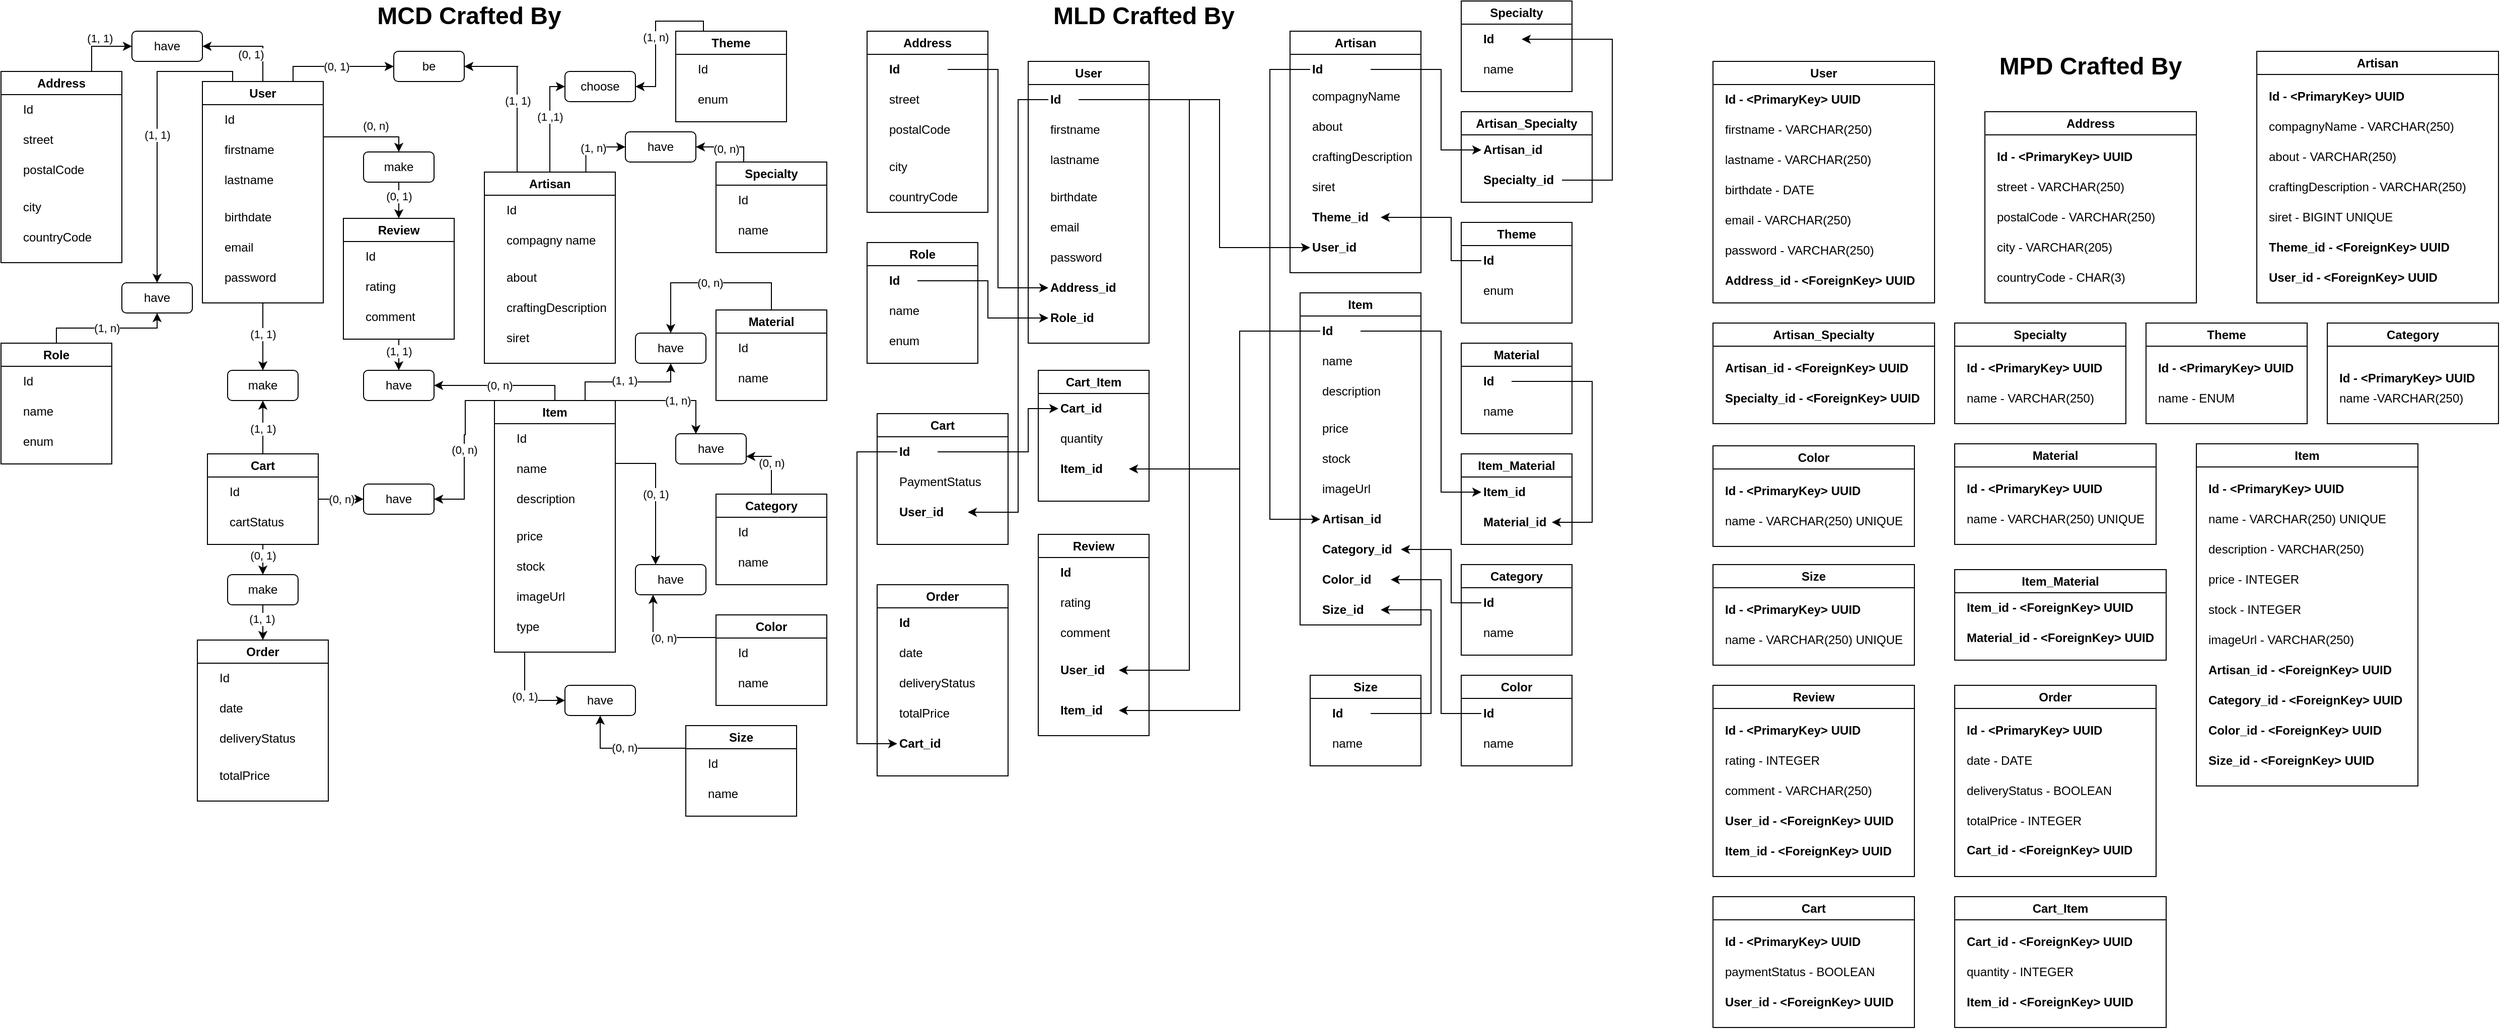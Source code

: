 <mxfile version="24.7.7">
  <diagram name="Page-1" id="c4acf3e9-155e-7222-9cf6-157b1a14988f">
    <mxGraphModel dx="2868" dy="1572" grid="1" gridSize="10" guides="1" tooltips="1" connect="1" arrows="1" fold="1" page="1" pageScale="1" pageWidth="850" pageHeight="1100" background="none" math="0" shadow="0">
      <root>
        <mxCell id="0" />
        <mxCell id="1" parent="0" />
        <mxCell id="f7d2u4jv31vITQ6-mz4s-1" value="User" style="swimlane;whiteSpace=wrap;html=1;" parent="1" vertex="1">
          <mxGeometry x="220" y="100" width="120" height="220" as="geometry" />
        </mxCell>
        <mxCell id="f7d2u4jv31vITQ6-mz4s-2" value="Id" style="text;html=1;align=left;verticalAlign=middle;whiteSpace=wrap;rounded=0;" parent="f7d2u4jv31vITQ6-mz4s-1" vertex="1">
          <mxGeometry x="20" y="23" width="60" height="30" as="geometry" />
        </mxCell>
        <mxCell id="f7d2u4jv31vITQ6-mz4s-3" value="firstname" style="text;html=1;align=left;verticalAlign=middle;whiteSpace=wrap;rounded=0;" parent="f7d2u4jv31vITQ6-mz4s-1" vertex="1">
          <mxGeometry x="20" y="53" width="60" height="30" as="geometry" />
        </mxCell>
        <mxCell id="f7d2u4jv31vITQ6-mz4s-7" value="email" style="text;html=1;align=left;verticalAlign=middle;whiteSpace=wrap;rounded=0;" parent="f7d2u4jv31vITQ6-mz4s-1" vertex="1">
          <mxGeometry x="20" y="150" width="60" height="30" as="geometry" />
        </mxCell>
        <mxCell id="f7d2u4jv31vITQ6-mz4s-6" value="password" style="text;html=1;align=left;verticalAlign=middle;whiteSpace=wrap;rounded=0;" parent="f7d2u4jv31vITQ6-mz4s-1" vertex="1">
          <mxGeometry x="20" y="180" width="60" height="30" as="geometry" />
        </mxCell>
        <mxCell id="f7d2u4jv31vITQ6-mz4s-5" value="birthdate" style="text;html=1;align=left;verticalAlign=middle;whiteSpace=wrap;rounded=0;" parent="f7d2u4jv31vITQ6-mz4s-1" vertex="1">
          <mxGeometry x="20" y="120" width="60" height="30" as="geometry" />
        </mxCell>
        <mxCell id="f7d2u4jv31vITQ6-mz4s-4" value="lastname" style="text;html=1;align=left;verticalAlign=middle;whiteSpace=wrap;rounded=0;" parent="f7d2u4jv31vITQ6-mz4s-1" vertex="1">
          <mxGeometry x="20" y="83" width="60" height="30" as="geometry" />
        </mxCell>
        <mxCell id="f7d2u4jv31vITQ6-mz4s-8" value="Artisan" style="swimlane;whiteSpace=wrap;html=1;" parent="1" vertex="1">
          <mxGeometry x="500" y="190" width="130" height="190" as="geometry" />
        </mxCell>
        <mxCell id="f7d2u4jv31vITQ6-mz4s-9" value="Id" style="text;html=1;align=left;verticalAlign=middle;whiteSpace=wrap;rounded=0;" parent="f7d2u4jv31vITQ6-mz4s-8" vertex="1">
          <mxGeometry x="20" y="23" width="60" height="30" as="geometry" />
        </mxCell>
        <mxCell id="f7d2u4jv31vITQ6-mz4s-10" value="about" style="text;html=1;align=left;verticalAlign=middle;whiteSpace=wrap;rounded=0;" parent="f7d2u4jv31vITQ6-mz4s-8" vertex="1">
          <mxGeometry x="20" y="90" width="60" height="30" as="geometry" />
        </mxCell>
        <mxCell id="f7d2u4jv31vITQ6-mz4s-13" value="siret" style="text;html=1;align=left;verticalAlign=middle;whiteSpace=wrap;rounded=0;" parent="f7d2u4jv31vITQ6-mz4s-8" vertex="1">
          <mxGeometry x="20" y="150" width="60" height="30" as="geometry" />
        </mxCell>
        <mxCell id="f7d2u4jv31vITQ6-mz4s-14" value="craftingDescription" style="text;html=1;align=left;verticalAlign=middle;whiteSpace=wrap;rounded=0;" parent="f7d2u4jv31vITQ6-mz4s-8" vertex="1">
          <mxGeometry x="20" y="120" width="60" height="30" as="geometry" />
        </mxCell>
        <mxCell id="9uM1DZR-QK7J4lqRIidx-146" value="compagny name" style="text;html=1;align=left;verticalAlign=middle;whiteSpace=wrap;rounded=0;" vertex="1" parent="f7d2u4jv31vITQ6-mz4s-8">
          <mxGeometry x="20" y="53" width="100" height="30" as="geometry" />
        </mxCell>
        <mxCell id="f7d2u4jv31vITQ6-mz4s-15" value="Specialty" style="swimlane;whiteSpace=wrap;html=1;" parent="1" vertex="1">
          <mxGeometry x="730" y="180" width="110" height="90" as="geometry" />
        </mxCell>
        <mxCell id="f7d2u4jv31vITQ6-mz4s-16" value="Id" style="text;html=1;align=left;verticalAlign=middle;whiteSpace=wrap;rounded=0;" parent="f7d2u4jv31vITQ6-mz4s-15" vertex="1">
          <mxGeometry x="20" y="23" width="60" height="30" as="geometry" />
        </mxCell>
        <mxCell id="f7d2u4jv31vITQ6-mz4s-17" value="name" style="text;html=1;align=left;verticalAlign=middle;whiteSpace=wrap;rounded=0;" parent="f7d2u4jv31vITQ6-mz4s-15" vertex="1">
          <mxGeometry x="20" y="53" width="60" height="30" as="geometry" />
        </mxCell>
        <mxCell id="f7d2u4jv31vITQ6-mz4s-20" value="Theme" style="swimlane;whiteSpace=wrap;html=1;" parent="1" vertex="1">
          <mxGeometry x="690" y="50" width="110" height="90" as="geometry" />
        </mxCell>
        <mxCell id="f7d2u4jv31vITQ6-mz4s-21" value="Id" style="text;html=1;align=left;verticalAlign=middle;whiteSpace=wrap;rounded=0;" parent="f7d2u4jv31vITQ6-mz4s-20" vertex="1">
          <mxGeometry x="20" y="23" width="60" height="30" as="geometry" />
        </mxCell>
        <mxCell id="f7d2u4jv31vITQ6-mz4s-22" value="enum" style="text;html=1;align=left;verticalAlign=middle;whiteSpace=wrap;rounded=0;" parent="f7d2u4jv31vITQ6-mz4s-20" vertex="1">
          <mxGeometry x="20" y="53" width="60" height="30" as="geometry" />
        </mxCell>
        <mxCell id="f7d2u4jv31vITQ6-mz4s-23" value="Address" style="swimlane;whiteSpace=wrap;html=1;" parent="1" vertex="1">
          <mxGeometry x="20" y="90" width="120" height="190" as="geometry" />
        </mxCell>
        <mxCell id="f7d2u4jv31vITQ6-mz4s-24" value="Id" style="text;html=1;align=left;verticalAlign=middle;whiteSpace=wrap;rounded=0;" parent="f7d2u4jv31vITQ6-mz4s-23" vertex="1">
          <mxGeometry x="20" y="23" width="60" height="30" as="geometry" />
        </mxCell>
        <mxCell id="f7d2u4jv31vITQ6-mz4s-25" value="street" style="text;html=1;align=left;verticalAlign=middle;whiteSpace=wrap;rounded=0;" parent="f7d2u4jv31vITQ6-mz4s-23" vertex="1">
          <mxGeometry x="20" y="53" width="60" height="30" as="geometry" />
        </mxCell>
        <mxCell id="f7d2u4jv31vITQ6-mz4s-26" value="countryCode" style="text;html=1;align=left;verticalAlign=middle;whiteSpace=wrap;rounded=0;" parent="f7d2u4jv31vITQ6-mz4s-23" vertex="1">
          <mxGeometry x="20" y="150" width="60" height="30" as="geometry" />
        </mxCell>
        <mxCell id="f7d2u4jv31vITQ6-mz4s-28" value="city" style="text;html=1;align=left;verticalAlign=middle;whiteSpace=wrap;rounded=0;" parent="f7d2u4jv31vITQ6-mz4s-23" vertex="1">
          <mxGeometry x="20" y="120" width="60" height="30" as="geometry" />
        </mxCell>
        <mxCell id="f7d2u4jv31vITQ6-mz4s-29" value="postalCode" style="text;html=1;align=left;verticalAlign=middle;whiteSpace=wrap;rounded=0;" parent="f7d2u4jv31vITQ6-mz4s-23" vertex="1">
          <mxGeometry x="20" y="83" width="60" height="30" as="geometry" />
        </mxCell>
        <mxCell id="f7d2u4jv31vITQ6-mz4s-30" value="Role" style="swimlane;whiteSpace=wrap;html=1;" parent="1" vertex="1">
          <mxGeometry x="20" y="360" width="110" height="120" as="geometry" />
        </mxCell>
        <mxCell id="f7d2u4jv31vITQ6-mz4s-31" value="Id" style="text;html=1;align=left;verticalAlign=middle;whiteSpace=wrap;rounded=0;" parent="f7d2u4jv31vITQ6-mz4s-30" vertex="1">
          <mxGeometry x="20" y="23" width="60" height="30" as="geometry" />
        </mxCell>
        <mxCell id="f7d2u4jv31vITQ6-mz4s-32" value="name" style="text;html=1;align=left;verticalAlign=middle;whiteSpace=wrap;rounded=0;" parent="f7d2u4jv31vITQ6-mz4s-30" vertex="1">
          <mxGeometry x="20" y="53" width="60" height="30" as="geometry" />
        </mxCell>
        <mxCell id="f7d2u4jv31vITQ6-mz4s-34" value="enum" style="text;html=1;align=left;verticalAlign=middle;whiteSpace=wrap;rounded=0;" parent="f7d2u4jv31vITQ6-mz4s-30" vertex="1">
          <mxGeometry x="20" y="83" width="60" height="30" as="geometry" />
        </mxCell>
        <mxCell id="f7d2u4jv31vITQ6-mz4s-35" value="Item" style="swimlane;whiteSpace=wrap;html=1;" parent="1" vertex="1">
          <mxGeometry x="510" y="417" width="120" height="250" as="geometry" />
        </mxCell>
        <mxCell id="f7d2u4jv31vITQ6-mz4s-36" value="Id" style="text;html=1;align=left;verticalAlign=middle;whiteSpace=wrap;rounded=0;" parent="f7d2u4jv31vITQ6-mz4s-35" vertex="1">
          <mxGeometry x="20" y="23" width="60" height="30" as="geometry" />
        </mxCell>
        <mxCell id="f7d2u4jv31vITQ6-mz4s-37" value="name" style="text;html=1;align=left;verticalAlign=middle;whiteSpace=wrap;rounded=0;" parent="f7d2u4jv31vITQ6-mz4s-35" vertex="1">
          <mxGeometry x="20" y="53" width="60" height="30" as="geometry" />
        </mxCell>
        <mxCell id="f7d2u4jv31vITQ6-mz4s-38" value="stock" style="text;html=1;align=left;verticalAlign=middle;whiteSpace=wrap;rounded=0;" parent="f7d2u4jv31vITQ6-mz4s-35" vertex="1">
          <mxGeometry x="20" y="150" width="60" height="30" as="geometry" />
        </mxCell>
        <mxCell id="f7d2u4jv31vITQ6-mz4s-39" value="imageUrl" style="text;html=1;align=left;verticalAlign=middle;whiteSpace=wrap;rounded=0;" parent="f7d2u4jv31vITQ6-mz4s-35" vertex="1">
          <mxGeometry x="20" y="180" width="60" height="30" as="geometry" />
        </mxCell>
        <mxCell id="f7d2u4jv31vITQ6-mz4s-40" value="price" style="text;html=1;align=left;verticalAlign=middle;whiteSpace=wrap;rounded=0;" parent="f7d2u4jv31vITQ6-mz4s-35" vertex="1">
          <mxGeometry x="20" y="120" width="60" height="30" as="geometry" />
        </mxCell>
        <mxCell id="f7d2u4jv31vITQ6-mz4s-41" value="description" style="text;html=1;align=left;verticalAlign=middle;whiteSpace=wrap;rounded=0;" parent="f7d2u4jv31vITQ6-mz4s-35" vertex="1">
          <mxGeometry x="20" y="83" width="60" height="30" as="geometry" />
        </mxCell>
        <mxCell id="f7d2u4jv31vITQ6-mz4s-42" value="type" style="text;html=1;align=left;verticalAlign=middle;whiteSpace=wrap;rounded=0;" parent="f7d2u4jv31vITQ6-mz4s-35" vertex="1">
          <mxGeometry x="20" y="210" width="60" height="30" as="geometry" />
        </mxCell>
        <mxCell id="f7d2u4jv31vITQ6-mz4s-43" value="Material" style="swimlane;whiteSpace=wrap;html=1;" parent="1" vertex="1">
          <mxGeometry x="730" y="327" width="110" height="90" as="geometry" />
        </mxCell>
        <mxCell id="f7d2u4jv31vITQ6-mz4s-44" value="Id" style="text;html=1;align=left;verticalAlign=middle;whiteSpace=wrap;rounded=0;" parent="f7d2u4jv31vITQ6-mz4s-43" vertex="1">
          <mxGeometry x="20" y="23" width="60" height="30" as="geometry" />
        </mxCell>
        <mxCell id="f7d2u4jv31vITQ6-mz4s-45" value="name" style="text;html=1;align=left;verticalAlign=middle;whiteSpace=wrap;rounded=0;" parent="f7d2u4jv31vITQ6-mz4s-43" vertex="1">
          <mxGeometry x="20" y="53" width="60" height="30" as="geometry" />
        </mxCell>
        <mxCell id="f7d2u4jv31vITQ6-mz4s-48" value="&lt;b&gt;&lt;font style=&quot;font-size: 24px;&quot;&gt;MCD Crafted By&lt;/font&gt;&lt;/b&gt;" style="text;html=1;align=center;verticalAlign=middle;whiteSpace=wrap;rounded=0;" parent="1" vertex="1">
          <mxGeometry x="330" y="20" width="310" height="30" as="geometry" />
        </mxCell>
        <mxCell id="f7d2u4jv31vITQ6-mz4s-49" value="Cart" style="swimlane;whiteSpace=wrap;html=1;" parent="1" vertex="1">
          <mxGeometry x="225" y="470" width="110" height="90" as="geometry" />
        </mxCell>
        <mxCell id="f7d2u4jv31vITQ6-mz4s-50" value="Id" style="text;html=1;align=left;verticalAlign=middle;whiteSpace=wrap;rounded=0;" parent="f7d2u4jv31vITQ6-mz4s-49" vertex="1">
          <mxGeometry x="20" y="23" width="60" height="30" as="geometry" />
        </mxCell>
        <mxCell id="f7d2u4jv31vITQ6-mz4s-51" value="cartStatus" style="text;html=1;align=left;verticalAlign=middle;whiteSpace=wrap;rounded=0;" parent="f7d2u4jv31vITQ6-mz4s-49" vertex="1">
          <mxGeometry x="20" y="53" width="60" height="30" as="geometry" />
        </mxCell>
        <mxCell id="f7d2u4jv31vITQ6-mz4s-52" value="Review" style="swimlane;whiteSpace=wrap;html=1;" parent="1" vertex="1">
          <mxGeometry x="360" y="236" width="110" height="120" as="geometry" />
        </mxCell>
        <mxCell id="f7d2u4jv31vITQ6-mz4s-53" value="Id" style="text;html=1;align=left;verticalAlign=middle;whiteSpace=wrap;rounded=0;" parent="f7d2u4jv31vITQ6-mz4s-52" vertex="1">
          <mxGeometry x="20" y="23" width="60" height="30" as="geometry" />
        </mxCell>
        <mxCell id="f7d2u4jv31vITQ6-mz4s-54" value="rating" style="text;html=1;align=left;verticalAlign=middle;whiteSpace=wrap;rounded=0;" parent="f7d2u4jv31vITQ6-mz4s-52" vertex="1">
          <mxGeometry x="20" y="53" width="60" height="30" as="geometry" />
        </mxCell>
        <mxCell id="f7d2u4jv31vITQ6-mz4s-55" value="comment" style="text;html=1;align=left;verticalAlign=middle;whiteSpace=wrap;rounded=0;" parent="f7d2u4jv31vITQ6-mz4s-52" vertex="1">
          <mxGeometry x="20" y="83" width="60" height="30" as="geometry" />
        </mxCell>
        <mxCell id="f7d2u4jv31vITQ6-mz4s-57" value="Order" style="swimlane;whiteSpace=wrap;html=1;" parent="1" vertex="1">
          <mxGeometry x="215" y="655" width="130" height="160" as="geometry" />
        </mxCell>
        <mxCell id="f7d2u4jv31vITQ6-mz4s-58" value="Id" style="text;html=1;align=left;verticalAlign=middle;whiteSpace=wrap;rounded=0;" parent="f7d2u4jv31vITQ6-mz4s-57" vertex="1">
          <mxGeometry x="20" y="23" width="60" height="30" as="geometry" />
        </mxCell>
        <mxCell id="f7d2u4jv31vITQ6-mz4s-59" value="date" style="text;html=1;align=left;verticalAlign=middle;whiteSpace=wrap;rounded=0;" parent="f7d2u4jv31vITQ6-mz4s-57" vertex="1">
          <mxGeometry x="20" y="53" width="60" height="30" as="geometry" />
        </mxCell>
        <mxCell id="f7d2u4jv31vITQ6-mz4s-60" value="totalPrice" style="text;html=1;align=left;verticalAlign=middle;whiteSpace=wrap;rounded=0;" parent="f7d2u4jv31vITQ6-mz4s-57" vertex="1">
          <mxGeometry x="20" y="120" width="60" height="30" as="geometry" />
        </mxCell>
        <mxCell id="f7d2u4jv31vITQ6-mz4s-61" value="deliveryStatus" style="text;html=1;align=left;verticalAlign=middle;whiteSpace=wrap;rounded=0;" parent="f7d2u4jv31vITQ6-mz4s-57" vertex="1">
          <mxGeometry x="20" y="83" width="60" height="30" as="geometry" />
        </mxCell>
        <mxCell id="f7d2u4jv31vITQ6-mz4s-65" value="Color" style="swimlane;whiteSpace=wrap;html=1;" parent="1" vertex="1">
          <mxGeometry x="730" y="630" width="110" height="90" as="geometry" />
        </mxCell>
        <mxCell id="f7d2u4jv31vITQ6-mz4s-66" value="Id" style="text;html=1;align=left;verticalAlign=middle;whiteSpace=wrap;rounded=0;" parent="f7d2u4jv31vITQ6-mz4s-65" vertex="1">
          <mxGeometry x="20" y="23" width="60" height="30" as="geometry" />
        </mxCell>
        <mxCell id="f7d2u4jv31vITQ6-mz4s-67" value="name" style="text;html=1;align=left;verticalAlign=middle;whiteSpace=wrap;rounded=0;" parent="f7d2u4jv31vITQ6-mz4s-65" vertex="1">
          <mxGeometry x="20" y="53" width="60" height="30" as="geometry" />
        </mxCell>
        <mxCell id="f7d2u4jv31vITQ6-mz4s-68" value="Size" style="swimlane;whiteSpace=wrap;html=1;" parent="1" vertex="1">
          <mxGeometry x="700" y="740" width="110" height="90" as="geometry" />
        </mxCell>
        <mxCell id="f7d2u4jv31vITQ6-mz4s-69" value="Id" style="text;html=1;align=left;verticalAlign=middle;whiteSpace=wrap;rounded=0;" parent="f7d2u4jv31vITQ6-mz4s-68" vertex="1">
          <mxGeometry x="20" y="23" width="60" height="30" as="geometry" />
        </mxCell>
        <mxCell id="f7d2u4jv31vITQ6-mz4s-70" value="name" style="text;html=1;align=left;verticalAlign=middle;whiteSpace=wrap;rounded=0;" parent="f7d2u4jv31vITQ6-mz4s-68" vertex="1">
          <mxGeometry x="20" y="53" width="60" height="30" as="geometry" />
        </mxCell>
        <mxCell id="f7d2u4jv31vITQ6-mz4s-71" value="have" style="rounded=1;whiteSpace=wrap;html=1;" parent="1" vertex="1">
          <mxGeometry x="150" y="50" width="70" height="30" as="geometry" />
        </mxCell>
        <mxCell id="f7d2u4jv31vITQ6-mz4s-72" value="have" style="rounded=1;whiteSpace=wrap;html=1;" parent="1" vertex="1">
          <mxGeometry x="140" y="300" width="70" height="30" as="geometry" />
        </mxCell>
        <mxCell id="f7d2u4jv31vITQ6-mz4s-73" value="have" style="rounded=1;whiteSpace=wrap;html=1;" parent="1" vertex="1">
          <mxGeometry x="640" y="150" width="70" height="30" as="geometry" />
        </mxCell>
        <mxCell id="f7d2u4jv31vITQ6-mz4s-74" value="have" style="rounded=1;whiteSpace=wrap;html=1;" parent="1" vertex="1">
          <mxGeometry x="650" y="350" width="70" height="30" as="geometry" />
        </mxCell>
        <mxCell id="f7d2u4jv31vITQ6-mz4s-75" value="have" style="rounded=1;whiteSpace=wrap;html=1;" parent="1" vertex="1">
          <mxGeometry x="650" y="580" width="70" height="30" as="geometry" />
        </mxCell>
        <mxCell id="f7d2u4jv31vITQ6-mz4s-76" value="have" style="rounded=1;whiteSpace=wrap;html=1;" parent="1" vertex="1">
          <mxGeometry x="580" y="700" width="70" height="30" as="geometry" />
        </mxCell>
        <mxCell id="f7d2u4jv31vITQ6-mz4s-78" value="have" style="rounded=1;whiteSpace=wrap;html=1;" parent="1" vertex="1">
          <mxGeometry x="380" y="500" width="70" height="30" as="geometry" />
        </mxCell>
        <mxCell id="f7d2u4jv31vITQ6-mz4s-79" value="have" style="rounded=1;whiteSpace=wrap;html=1;" parent="1" vertex="1">
          <mxGeometry x="380" y="387" width="70" height="30" as="geometry" />
        </mxCell>
        <mxCell id="f7d2u4jv31vITQ6-mz4s-80" value="make" style="rounded=1;whiteSpace=wrap;html=1;" parent="1" vertex="1">
          <mxGeometry x="380" y="170" width="70" height="30" as="geometry" />
        </mxCell>
        <mxCell id="f7d2u4jv31vITQ6-mz4s-81" value="be" style="rounded=1;whiteSpace=wrap;html=1;" parent="1" vertex="1">
          <mxGeometry x="410" y="70" width="70" height="30" as="geometry" />
        </mxCell>
        <mxCell id="f7d2u4jv31vITQ6-mz4s-82" value="choose" style="rounded=1;whiteSpace=wrap;html=1;" parent="1" vertex="1">
          <mxGeometry x="580" y="90" width="70" height="30" as="geometry" />
        </mxCell>
        <mxCell id="f7d2u4jv31vITQ6-mz4s-83" value="make" style="rounded=1;whiteSpace=wrap;html=1;" parent="1" vertex="1">
          <mxGeometry x="245" y="590" width="70" height="30" as="geometry" />
        </mxCell>
        <mxCell id="f7d2u4jv31vITQ6-mz4s-84" value="make" style="rounded=1;whiteSpace=wrap;html=1;" parent="1" vertex="1">
          <mxGeometry x="245" y="387" width="70" height="30" as="geometry" />
        </mxCell>
        <mxCell id="f7d2u4jv31vITQ6-mz4s-93" value="" style="endArrow=classic;html=1;rounded=0;exitX=0.75;exitY=0;exitDx=0;exitDy=0;edgeStyle=orthogonalEdgeStyle;entryX=0;entryY=0.5;entryDx=0;entryDy=0;" parent="1" target="f7d2u4jv31vITQ6-mz4s-71" edge="1" source="f7d2u4jv31vITQ6-mz4s-23">
          <mxGeometry relative="1" as="geometry">
            <mxPoint x="30" y="210" as="sourcePoint" />
            <mxPoint x="30" y="260" as="targetPoint" />
            <Array as="points">
              <mxPoint x="110" y="65" />
            </Array>
          </mxGeometry>
        </mxCell>
        <mxCell id="f7d2u4jv31vITQ6-mz4s-94" value="(1, 1)" style="edgeLabel;resizable=0;html=1;;align=center;verticalAlign=middle;" parent="f7d2u4jv31vITQ6-mz4s-93" connectable="0" vertex="1">
          <mxGeometry relative="1" as="geometry">
            <mxPoint y="-8" as="offset" />
          </mxGeometry>
        </mxCell>
        <mxCell id="f7d2u4jv31vITQ6-mz4s-97" value="" style="endArrow=classic;html=1;rounded=0;edgeStyle=orthogonalEdgeStyle;entryX=1;entryY=0.5;entryDx=0;entryDy=0;exitX=0.5;exitY=0;exitDx=0;exitDy=0;" parent="1" target="f7d2u4jv31vITQ6-mz4s-71" edge="1" source="f7d2u4jv31vITQ6-mz4s-1">
          <mxGeometry relative="1" as="geometry">
            <mxPoint x="160" y="290" as="sourcePoint" />
            <mxPoint x="50" y="260" as="targetPoint" />
            <Array as="points">
              <mxPoint x="280" y="65" />
            </Array>
          </mxGeometry>
        </mxCell>
        <mxCell id="f7d2u4jv31vITQ6-mz4s-98" value="(0, 1)" style="edgeLabel;resizable=0;html=1;;align=center;verticalAlign=middle;" parent="f7d2u4jv31vITQ6-mz4s-97" connectable="0" vertex="1">
          <mxGeometry relative="1" as="geometry">
            <mxPoint y="8" as="offset" />
          </mxGeometry>
        </mxCell>
        <mxCell id="f7d2u4jv31vITQ6-mz4s-99" value="" style="endArrow=classic;html=1;rounded=0;entryX=0.5;entryY=0;entryDx=0;entryDy=0;edgeStyle=orthogonalEdgeStyle;exitX=0.25;exitY=0;exitDx=0;exitDy=0;" parent="1" target="f7d2u4jv31vITQ6-mz4s-72" edge="1" source="f7d2u4jv31vITQ6-mz4s-1">
          <mxGeometry relative="1" as="geometry">
            <mxPoint x="220" y="330" as="sourcePoint" />
            <mxPoint x="50" y="260" as="targetPoint" />
            <Array as="points">
              <mxPoint x="250" y="90" />
              <mxPoint x="175" y="90" />
            </Array>
          </mxGeometry>
        </mxCell>
        <mxCell id="f7d2u4jv31vITQ6-mz4s-100" value="(1, 1)" style="edgeLabel;resizable=0;html=1;;align=center;verticalAlign=middle;" parent="f7d2u4jv31vITQ6-mz4s-99" connectable="0" vertex="1">
          <mxGeometry relative="1" as="geometry" />
        </mxCell>
        <mxCell id="f7d2u4jv31vITQ6-mz4s-101" value="" style="endArrow=classic;html=1;rounded=0;entryX=0.5;entryY=1;entryDx=0;entryDy=0;edgeStyle=orthogonalEdgeStyle;exitX=0.5;exitY=0;exitDx=0;exitDy=0;" parent="1" source="f7d2u4jv31vITQ6-mz4s-30" target="f7d2u4jv31vITQ6-mz4s-72" edge="1">
          <mxGeometry relative="1" as="geometry">
            <mxPoint x="180" y="370" as="sourcePoint" />
            <mxPoint x="150" y="300" as="targetPoint" />
          </mxGeometry>
        </mxCell>
        <mxCell id="f7d2u4jv31vITQ6-mz4s-102" value="(1, n)" style="edgeLabel;resizable=0;html=1;;align=center;verticalAlign=middle;" parent="f7d2u4jv31vITQ6-mz4s-101" connectable="0" vertex="1">
          <mxGeometry relative="1" as="geometry" />
        </mxCell>
        <mxCell id="f7d2u4jv31vITQ6-mz4s-105" value="" style="endArrow=classic;html=1;rounded=0;entryX=0;entryY=0.5;entryDx=0;entryDy=0;edgeStyle=orthogonalEdgeStyle;exitX=0.75;exitY=0;exitDx=0;exitDy=0;" parent="1" source="f7d2u4jv31vITQ6-mz4s-1" target="f7d2u4jv31vITQ6-mz4s-81" edge="1">
          <mxGeometry relative="1" as="geometry">
            <mxPoint x="230" y="350" as="sourcePoint" />
            <mxPoint x="360" y="410" as="targetPoint" />
          </mxGeometry>
        </mxCell>
        <mxCell id="f7d2u4jv31vITQ6-mz4s-106" value="(0, 1)" style="edgeLabel;resizable=0;html=1;;align=center;verticalAlign=middle;" parent="f7d2u4jv31vITQ6-mz4s-105" connectable="0" vertex="1">
          <mxGeometry relative="1" as="geometry" />
        </mxCell>
        <mxCell id="f7d2u4jv31vITQ6-mz4s-108" value="" style="endArrow=classic;html=1;rounded=0;edgeStyle=orthogonalEdgeStyle;entryX=1;entryY=0.5;entryDx=0;entryDy=0;exitX=0.25;exitY=0;exitDx=0;exitDy=0;" parent="1" source="f7d2u4jv31vITQ6-mz4s-8" target="f7d2u4jv31vITQ6-mz4s-81" edge="1">
          <mxGeometry relative="1" as="geometry">
            <mxPoint x="500" y="130" as="sourcePoint" />
            <mxPoint x="500" y="140" as="targetPoint" />
            <Array as="points">
              <mxPoint x="533" y="86" />
              <mxPoint x="533" y="86" />
              <mxPoint x="533" y="85" />
            </Array>
          </mxGeometry>
        </mxCell>
        <mxCell id="f7d2u4jv31vITQ6-mz4s-109" value="(1, 1)" style="edgeLabel;resizable=0;html=1;;align=center;verticalAlign=middle;" parent="f7d2u4jv31vITQ6-mz4s-108" connectable="0" vertex="1">
          <mxGeometry relative="1" as="geometry">
            <mxPoint y="8" as="offset" />
          </mxGeometry>
        </mxCell>
        <mxCell id="f7d2u4jv31vITQ6-mz4s-111" value="" style="endArrow=classic;html=1;rounded=0;exitX=1;exitY=0.25;exitDx=0;exitDy=0;entryX=0.5;entryY=0;entryDx=0;entryDy=0;edgeStyle=orthogonalEdgeStyle;" parent="1" source="f7d2u4jv31vITQ6-mz4s-1" target="f7d2u4jv31vITQ6-mz4s-80" edge="1">
          <mxGeometry relative="1" as="geometry">
            <mxPoint x="230" y="450" as="sourcePoint" />
            <mxPoint x="330" y="450" as="targetPoint" />
            <Array as="points">
              <mxPoint x="415" y="155" />
            </Array>
          </mxGeometry>
        </mxCell>
        <mxCell id="f7d2u4jv31vITQ6-mz4s-112" value="(0, n)" style="edgeLabel;resizable=0;html=1;;align=center;verticalAlign=middle;" parent="f7d2u4jv31vITQ6-mz4s-111" connectable="0" vertex="1">
          <mxGeometry relative="1" as="geometry">
            <mxPoint x="7" y="-11" as="offset" />
          </mxGeometry>
        </mxCell>
        <mxCell id="f7d2u4jv31vITQ6-mz4s-113" value="" style="endArrow=classic;html=1;rounded=0;exitX=0.5;exitY=1;exitDx=0;exitDy=0;entryX=0.5;entryY=0;entryDx=0;entryDy=0;edgeStyle=orthogonalEdgeStyle;" parent="1" source="f7d2u4jv31vITQ6-mz4s-80" target="f7d2u4jv31vITQ6-mz4s-52" edge="1">
          <mxGeometry relative="1" as="geometry">
            <mxPoint x="120" y="440" as="sourcePoint" />
            <mxPoint x="370" y="430" as="targetPoint" />
          </mxGeometry>
        </mxCell>
        <mxCell id="f7d2u4jv31vITQ6-mz4s-114" value="(0, 1)" style="edgeLabel;resizable=0;html=1;;align=center;verticalAlign=middle;" parent="f7d2u4jv31vITQ6-mz4s-113" connectable="0" vertex="1">
          <mxGeometry relative="1" as="geometry">
            <mxPoint y="-4" as="offset" />
          </mxGeometry>
        </mxCell>
        <mxCell id="f7d2u4jv31vITQ6-mz4s-115" value="" style="endArrow=classic;html=1;rounded=0;exitX=0.775;exitY=0.002;exitDx=0;exitDy=0;entryX=0;entryY=0.5;entryDx=0;entryDy=0;edgeStyle=orthogonalEdgeStyle;exitPerimeter=0;" parent="1" source="f7d2u4jv31vITQ6-mz4s-8" target="f7d2u4jv31vITQ6-mz4s-73" edge="1">
          <mxGeometry relative="1" as="geometry">
            <mxPoint x="240" y="370" as="sourcePoint" />
            <mxPoint x="340" y="370" as="targetPoint" />
          </mxGeometry>
        </mxCell>
        <mxCell id="f7d2u4jv31vITQ6-mz4s-116" value="(1, n)" style="edgeLabel;resizable=0;html=1;;align=center;verticalAlign=middle;" parent="f7d2u4jv31vITQ6-mz4s-115" connectable="0" vertex="1">
          <mxGeometry relative="1" as="geometry">
            <mxPoint y="1" as="offset" />
          </mxGeometry>
        </mxCell>
        <mxCell id="f7d2u4jv31vITQ6-mz4s-118" value="" style="endArrow=classic;html=1;rounded=0;exitX=0.5;exitY=0;exitDx=0;exitDy=0;entryX=0;entryY=0.5;entryDx=0;entryDy=0;edgeStyle=orthogonalEdgeStyle;" parent="1" source="f7d2u4jv31vITQ6-mz4s-8" target="f7d2u4jv31vITQ6-mz4s-82" edge="1">
          <mxGeometry relative="1" as="geometry">
            <mxPoint x="560" y="330" as="sourcePoint" />
            <mxPoint x="660" y="330" as="targetPoint" />
          </mxGeometry>
        </mxCell>
        <mxCell id="f7d2u4jv31vITQ6-mz4s-119" value="(1 ,1)" style="edgeLabel;resizable=0;html=1;;align=center;verticalAlign=middle;" parent="f7d2u4jv31vITQ6-mz4s-118" connectable="0" vertex="1">
          <mxGeometry relative="1" as="geometry">
            <mxPoint y="-5" as="offset" />
          </mxGeometry>
        </mxCell>
        <mxCell id="f7d2u4jv31vITQ6-mz4s-120" value="" style="endArrow=classic;html=1;rounded=0;edgeStyle=orthogonalEdgeStyle;exitX=0.25;exitY=0;exitDx=0;exitDy=0;entryX=1;entryY=0.5;entryDx=0;entryDy=0;" parent="1" source="f7d2u4jv31vITQ6-mz4s-15" target="f7d2u4jv31vITQ6-mz4s-73" edge="1">
          <mxGeometry relative="1" as="geometry">
            <mxPoint x="740" y="250" as="sourcePoint" />
            <mxPoint x="790" y="270" as="targetPoint" />
          </mxGeometry>
        </mxCell>
        <mxCell id="f7d2u4jv31vITQ6-mz4s-121" value="(0, n)" style="edgeLabel;resizable=0;html=1;;align=center;verticalAlign=middle;" parent="f7d2u4jv31vITQ6-mz4s-120" connectable="0" vertex="1">
          <mxGeometry relative="1" as="geometry">
            <mxPoint x="-1" y="2" as="offset" />
          </mxGeometry>
        </mxCell>
        <mxCell id="f7d2u4jv31vITQ6-mz4s-122" value="" style="endArrow=classic;html=1;rounded=0;exitX=0.25;exitY=0;exitDx=0;exitDy=0;entryX=1;entryY=0.5;entryDx=0;entryDy=0;edgeStyle=orthogonalEdgeStyle;" parent="1" source="f7d2u4jv31vITQ6-mz4s-20" target="f7d2u4jv31vITQ6-mz4s-82" edge="1">
          <mxGeometry relative="1" as="geometry">
            <mxPoint x="540" y="220" as="sourcePoint" />
            <mxPoint x="640" y="220" as="targetPoint" />
          </mxGeometry>
        </mxCell>
        <mxCell id="f7d2u4jv31vITQ6-mz4s-123" value="(1, n)" style="edgeLabel;resizable=0;html=1;;align=center;verticalAlign=middle;" parent="f7d2u4jv31vITQ6-mz4s-122" connectable="0" vertex="1">
          <mxGeometry relative="1" as="geometry">
            <mxPoint y="2" as="offset" />
          </mxGeometry>
        </mxCell>
        <mxCell id="f7d2u4jv31vITQ6-mz4s-124" value="" style="endArrow=classic;html=1;rounded=0;exitX=0.5;exitY=1;exitDx=0;exitDy=0;entryX=0.5;entryY=0;entryDx=0;entryDy=0;edgeStyle=orthogonalEdgeStyle;" parent="1" source="f7d2u4jv31vITQ6-mz4s-1" target="f7d2u4jv31vITQ6-mz4s-84" edge="1">
          <mxGeometry relative="1" as="geometry">
            <mxPoint x="230" y="590" as="sourcePoint" />
            <mxPoint x="330" y="590" as="targetPoint" />
          </mxGeometry>
        </mxCell>
        <mxCell id="f7d2u4jv31vITQ6-mz4s-125" value="(1, 1)" style="edgeLabel;resizable=0;html=1;;align=center;verticalAlign=middle;" parent="f7d2u4jv31vITQ6-mz4s-124" connectable="0" vertex="1">
          <mxGeometry relative="1" as="geometry">
            <mxPoint y="-3" as="offset" />
          </mxGeometry>
        </mxCell>
        <mxCell id="f7d2u4jv31vITQ6-mz4s-126" value="" style="endArrow=classic;html=1;rounded=0;entryX=0.5;entryY=1;entryDx=0;entryDy=0;exitX=0.5;exitY=0;exitDx=0;exitDy=0;" parent="1" source="f7d2u4jv31vITQ6-mz4s-49" target="f7d2u4jv31vITQ6-mz4s-84" edge="1">
          <mxGeometry relative="1" as="geometry">
            <mxPoint x="320" y="440" as="sourcePoint" />
            <mxPoint x="230" y="660" as="targetPoint" />
          </mxGeometry>
        </mxCell>
        <mxCell id="f7d2u4jv31vITQ6-mz4s-127" value="(1, 1)" style="edgeLabel;resizable=0;html=1;;align=center;verticalAlign=middle;" parent="f7d2u4jv31vITQ6-mz4s-126" connectable="0" vertex="1">
          <mxGeometry relative="1" as="geometry">
            <mxPoint y="1" as="offset" />
          </mxGeometry>
        </mxCell>
        <mxCell id="9uM1DZR-QK7J4lqRIidx-1" value="" style="endArrow=classic;html=1;rounded=0;exitX=0.5;exitY=1;exitDx=0;exitDy=0;entryX=0.5;entryY=0;entryDx=0;entryDy=0;edgeStyle=orthogonalEdgeStyle;" edge="1" parent="1" source="f7d2u4jv31vITQ6-mz4s-52" target="f7d2u4jv31vITQ6-mz4s-79">
          <mxGeometry relative="1" as="geometry">
            <mxPoint x="370" y="520" as="sourcePoint" />
            <mxPoint x="470" y="520" as="targetPoint" />
          </mxGeometry>
        </mxCell>
        <mxCell id="9uM1DZR-QK7J4lqRIidx-2" value="(1, 1)" style="edgeLabel;resizable=0;html=1;;align=center;verticalAlign=middle;" connectable="0" vertex="1" parent="9uM1DZR-QK7J4lqRIidx-1">
          <mxGeometry relative="1" as="geometry">
            <mxPoint y="-4" as="offset" />
          </mxGeometry>
        </mxCell>
        <mxCell id="9uM1DZR-QK7J4lqRIidx-5" value="" style="endArrow=classic;html=1;rounded=0;exitX=0.5;exitY=1;exitDx=0;exitDy=0;entryX=0.5;entryY=0;entryDx=0;entryDy=0;" edge="1" parent="1" source="f7d2u4jv31vITQ6-mz4s-49" target="f7d2u4jv31vITQ6-mz4s-83">
          <mxGeometry relative="1" as="geometry">
            <mxPoint x="300" y="710" as="sourcePoint" />
            <mxPoint x="400" y="710" as="targetPoint" />
          </mxGeometry>
        </mxCell>
        <mxCell id="9uM1DZR-QK7J4lqRIidx-6" value="(0, 1)" style="edgeLabel;resizable=0;html=1;;align=center;verticalAlign=middle;" connectable="0" vertex="1" parent="9uM1DZR-QK7J4lqRIidx-5">
          <mxGeometry relative="1" as="geometry">
            <mxPoint y="-4" as="offset" />
          </mxGeometry>
        </mxCell>
        <mxCell id="9uM1DZR-QK7J4lqRIidx-9" value="" style="endArrow=classic;html=1;rounded=0;exitX=0.5;exitY=1;exitDx=0;exitDy=0;entryX=0.5;entryY=0;entryDx=0;entryDy=0;edgeStyle=orthogonalEdgeStyle;" edge="1" parent="1" source="f7d2u4jv31vITQ6-mz4s-83" target="f7d2u4jv31vITQ6-mz4s-57">
          <mxGeometry relative="1" as="geometry">
            <mxPoint x="300" y="780" as="sourcePoint" />
            <mxPoint x="400" y="780" as="targetPoint" />
          </mxGeometry>
        </mxCell>
        <mxCell id="9uM1DZR-QK7J4lqRIidx-10" value="(1, 1)" style="edgeLabel;resizable=0;html=1;;align=center;verticalAlign=middle;" connectable="0" vertex="1" parent="9uM1DZR-QK7J4lqRIidx-9">
          <mxGeometry relative="1" as="geometry">
            <mxPoint x="-1" y="-4" as="offset" />
          </mxGeometry>
        </mxCell>
        <mxCell id="9uM1DZR-QK7J4lqRIidx-11" value="" style="endArrow=classic;html=1;rounded=0;exitX=1;exitY=0.5;exitDx=0;exitDy=0;entryX=0;entryY=0.5;entryDx=0;entryDy=0;edgeStyle=orthogonalEdgeStyle;" edge="1" parent="1" source="f7d2u4jv31vITQ6-mz4s-49" target="f7d2u4jv31vITQ6-mz4s-78">
          <mxGeometry relative="1" as="geometry">
            <mxPoint x="300" y="640" as="sourcePoint" />
            <mxPoint x="400" y="640" as="targetPoint" />
          </mxGeometry>
        </mxCell>
        <mxCell id="9uM1DZR-QK7J4lqRIidx-12" value="(0, n)" style="edgeLabel;resizable=0;html=1;;align=center;verticalAlign=middle;" connectable="0" vertex="1" parent="9uM1DZR-QK7J4lqRIidx-11">
          <mxGeometry relative="1" as="geometry" />
        </mxCell>
        <mxCell id="9uM1DZR-QK7J4lqRIidx-14" value="" style="endArrow=classic;html=1;rounded=0;exitX=0;exitY=0;exitDx=0;exitDy=0;edgeStyle=orthogonalEdgeStyle;entryX=1;entryY=0.5;entryDx=0;entryDy=0;" edge="1" parent="1" source="f7d2u4jv31vITQ6-mz4s-35" target="f7d2u4jv31vITQ6-mz4s-78">
          <mxGeometry relative="1" as="geometry">
            <mxPoint x="300" y="710" as="sourcePoint" />
            <mxPoint x="460" y="500" as="targetPoint" />
            <Array as="points">
              <mxPoint x="481" y="417" />
              <mxPoint x="481" y="451" />
              <mxPoint x="480" y="451" />
              <mxPoint x="480" y="515" />
            </Array>
          </mxGeometry>
        </mxCell>
        <mxCell id="9uM1DZR-QK7J4lqRIidx-15" value="(0, n)" style="edgeLabel;resizable=0;html=1;;align=center;verticalAlign=middle;" connectable="0" vertex="1" parent="9uM1DZR-QK7J4lqRIidx-14">
          <mxGeometry relative="1" as="geometry" />
        </mxCell>
        <mxCell id="9uM1DZR-QK7J4lqRIidx-16" value="" style="endArrow=classic;html=1;rounded=0;exitX=0.75;exitY=0;exitDx=0;exitDy=0;entryX=0.5;entryY=1;entryDx=0;entryDy=0;edgeStyle=orthogonalEdgeStyle;" edge="1" parent="1" source="f7d2u4jv31vITQ6-mz4s-35" target="f7d2u4jv31vITQ6-mz4s-74">
          <mxGeometry relative="1" as="geometry">
            <mxPoint x="450" y="570" as="sourcePoint" />
            <mxPoint x="550" y="570" as="targetPoint" />
          </mxGeometry>
        </mxCell>
        <mxCell id="9uM1DZR-QK7J4lqRIidx-17" value="(1, 1)" style="edgeLabel;resizable=0;html=1;;align=center;verticalAlign=middle;" connectable="0" vertex="1" parent="9uM1DZR-QK7J4lqRIidx-16">
          <mxGeometry relative="1" as="geometry">
            <mxPoint x="-4" y="-2" as="offset" />
          </mxGeometry>
        </mxCell>
        <mxCell id="9uM1DZR-QK7J4lqRIidx-18" value="" style="endArrow=classic;html=1;rounded=0;entryX=0.5;entryY=0;entryDx=0;entryDy=0;exitX=0.5;exitY=0;exitDx=0;exitDy=0;edgeStyle=orthogonalEdgeStyle;" edge="1" parent="1" source="f7d2u4jv31vITQ6-mz4s-43" target="f7d2u4jv31vITQ6-mz4s-74">
          <mxGeometry relative="1" as="geometry">
            <mxPoint x="730" y="290" as="sourcePoint" />
            <mxPoint x="550" y="570" as="targetPoint" />
            <Array as="points">
              <mxPoint x="785" y="300" />
              <mxPoint x="685" y="300" />
            </Array>
          </mxGeometry>
        </mxCell>
        <mxCell id="9uM1DZR-QK7J4lqRIidx-19" value="(0, n)" style="edgeLabel;resizable=0;html=1;;align=center;verticalAlign=middle;" connectable="0" vertex="1" parent="9uM1DZR-QK7J4lqRIidx-18">
          <mxGeometry relative="1" as="geometry" />
        </mxCell>
        <mxCell id="9uM1DZR-QK7J4lqRIidx-25" value="" style="endArrow=classic;html=1;rounded=0;exitX=1;exitY=0.25;exitDx=0;exitDy=0;edgeStyle=elbowEdgeStyle;" edge="1" parent="1" source="f7d2u4jv31vITQ6-mz4s-35">
          <mxGeometry relative="1" as="geometry">
            <mxPoint x="450" y="780" as="sourcePoint" />
            <mxPoint x="670" y="580" as="targetPoint" />
            <Array as="points">
              <mxPoint x="670" y="530" />
            </Array>
          </mxGeometry>
        </mxCell>
        <mxCell id="9uM1DZR-QK7J4lqRIidx-26" value="(0, 1)" style="edgeLabel;resizable=0;html=1;;align=center;verticalAlign=middle;" connectable="0" vertex="1" parent="9uM1DZR-QK7J4lqRIidx-25">
          <mxGeometry relative="1" as="geometry" />
        </mxCell>
        <mxCell id="9uM1DZR-QK7J4lqRIidx-27" value="" style="endArrow=classic;html=1;rounded=0;entryX=0.25;entryY=1;entryDx=0;entryDy=0;edgeStyle=orthogonalEdgeStyle;exitX=0;exitY=0.25;exitDx=0;exitDy=0;" edge="1" parent="1" source="f7d2u4jv31vITQ6-mz4s-65" target="f7d2u4jv31vITQ6-mz4s-75">
          <mxGeometry relative="1" as="geometry">
            <mxPoint x="700" y="630" as="sourcePoint" />
            <mxPoint x="550" y="780" as="targetPoint" />
          </mxGeometry>
        </mxCell>
        <mxCell id="9uM1DZR-QK7J4lqRIidx-28" value="(0, n)" style="edgeLabel;resizable=0;html=1;;align=center;verticalAlign=middle;" connectable="0" vertex="1" parent="9uM1DZR-QK7J4lqRIidx-27">
          <mxGeometry relative="1" as="geometry" />
        </mxCell>
        <mxCell id="9uM1DZR-QK7J4lqRIidx-29" value="" style="endArrow=classic;html=1;rounded=0;exitX=0.25;exitY=1;exitDx=0;exitDy=0;entryX=0;entryY=0.5;entryDx=0;entryDy=0;edgeStyle=orthogonalEdgeStyle;" edge="1" parent="1" source="f7d2u4jv31vITQ6-mz4s-35" target="f7d2u4jv31vITQ6-mz4s-76">
          <mxGeometry relative="1" as="geometry">
            <mxPoint x="450" y="780" as="sourcePoint" />
            <mxPoint x="550" y="780" as="targetPoint" />
          </mxGeometry>
        </mxCell>
        <mxCell id="9uM1DZR-QK7J4lqRIidx-30" value="(0, 1)" style="edgeLabel;resizable=0;html=1;;align=center;verticalAlign=middle;" connectable="0" vertex="1" parent="9uM1DZR-QK7J4lqRIidx-29">
          <mxGeometry relative="1" as="geometry" />
        </mxCell>
        <mxCell id="9uM1DZR-QK7J4lqRIidx-31" value="" style="endArrow=classic;html=1;rounded=0;exitX=0;exitY=0.25;exitDx=0;exitDy=0;edgeStyle=orthogonalEdgeStyle;entryX=0.5;entryY=1;entryDx=0;entryDy=0;" edge="1" parent="1" source="f7d2u4jv31vITQ6-mz4s-68" target="f7d2u4jv31vITQ6-mz4s-76">
          <mxGeometry relative="1" as="geometry">
            <mxPoint x="450" y="780" as="sourcePoint" />
            <mxPoint x="670" y="750" as="targetPoint" />
          </mxGeometry>
        </mxCell>
        <mxCell id="9uM1DZR-QK7J4lqRIidx-32" value="(0, n)" style="edgeLabel;resizable=0;html=1;;align=center;verticalAlign=middle;" connectable="0" vertex="1" parent="9uM1DZR-QK7J4lqRIidx-31">
          <mxGeometry relative="1" as="geometry">
            <mxPoint x="-2" y="-1" as="offset" />
          </mxGeometry>
        </mxCell>
        <mxCell id="9uM1DZR-QK7J4lqRIidx-33" value="&lt;b&gt;&lt;font style=&quot;font-size: 24px;&quot;&gt;MLD Crafted By&lt;/font&gt;&lt;/b&gt;" style="text;html=1;align=center;verticalAlign=middle;whiteSpace=wrap;rounded=0;" vertex="1" parent="1">
          <mxGeometry x="1040" y="20" width="230" height="30" as="geometry" />
        </mxCell>
        <mxCell id="9uM1DZR-QK7J4lqRIidx-34" value="Address" style="swimlane;whiteSpace=wrap;html=1;" vertex="1" parent="1">
          <mxGeometry x="880" y="50" width="120" height="180" as="geometry" />
        </mxCell>
        <mxCell id="9uM1DZR-QK7J4lqRIidx-35" value="&lt;b&gt;Id&lt;/b&gt;" style="text;html=1;align=left;verticalAlign=middle;whiteSpace=wrap;rounded=0;" vertex="1" parent="9uM1DZR-QK7J4lqRIidx-34">
          <mxGeometry x="20" y="23" width="60" height="30" as="geometry" />
        </mxCell>
        <mxCell id="9uM1DZR-QK7J4lqRIidx-36" value="street" style="text;html=1;align=left;verticalAlign=middle;whiteSpace=wrap;rounded=0;" vertex="1" parent="9uM1DZR-QK7J4lqRIidx-34">
          <mxGeometry x="20" y="53" width="60" height="30" as="geometry" />
        </mxCell>
        <mxCell id="9uM1DZR-QK7J4lqRIidx-37" value="countryCode" style="text;html=1;align=left;verticalAlign=middle;whiteSpace=wrap;rounded=0;" vertex="1" parent="9uM1DZR-QK7J4lqRIidx-34">
          <mxGeometry x="20" y="150" width="60" height="30" as="geometry" />
        </mxCell>
        <mxCell id="9uM1DZR-QK7J4lqRIidx-38" value="city" style="text;html=1;align=left;verticalAlign=middle;whiteSpace=wrap;rounded=0;" vertex="1" parent="9uM1DZR-QK7J4lqRIidx-34">
          <mxGeometry x="20" y="120" width="60" height="30" as="geometry" />
        </mxCell>
        <mxCell id="9uM1DZR-QK7J4lqRIidx-39" value="postalCode" style="text;html=1;align=left;verticalAlign=middle;whiteSpace=wrap;rounded=0;" vertex="1" parent="9uM1DZR-QK7J4lqRIidx-34">
          <mxGeometry x="20" y="83" width="60" height="30" as="geometry" />
        </mxCell>
        <mxCell id="9uM1DZR-QK7J4lqRIidx-40" value="Role" style="swimlane;whiteSpace=wrap;html=1;" vertex="1" parent="1">
          <mxGeometry x="880" y="260" width="110" height="120" as="geometry" />
        </mxCell>
        <mxCell id="9uM1DZR-QK7J4lqRIidx-41" value="&lt;b&gt;Id&lt;/b&gt;" style="text;html=1;align=left;verticalAlign=middle;whiteSpace=wrap;rounded=0;" vertex="1" parent="9uM1DZR-QK7J4lqRIidx-40">
          <mxGeometry x="20" y="23" width="30" height="30" as="geometry" />
        </mxCell>
        <mxCell id="9uM1DZR-QK7J4lqRIidx-42" value="name" style="text;html=1;align=left;verticalAlign=middle;whiteSpace=wrap;rounded=0;" vertex="1" parent="9uM1DZR-QK7J4lqRIidx-40">
          <mxGeometry x="20" y="53" width="60" height="30" as="geometry" />
        </mxCell>
        <mxCell id="9uM1DZR-QK7J4lqRIidx-43" value="enum" style="text;html=1;align=left;verticalAlign=middle;whiteSpace=wrap;rounded=0;" vertex="1" parent="9uM1DZR-QK7J4lqRIidx-40">
          <mxGeometry x="20" y="83" width="60" height="30" as="geometry" />
        </mxCell>
        <mxCell id="9uM1DZR-QK7J4lqRIidx-44" value="Specialty" style="swimlane;whiteSpace=wrap;html=1;" vertex="1" parent="1">
          <mxGeometry x="1470" y="20" width="110" height="90" as="geometry" />
        </mxCell>
        <mxCell id="9uM1DZR-QK7J4lqRIidx-45" value="&lt;b&gt;Id&lt;/b&gt;" style="text;html=1;align=left;verticalAlign=middle;whiteSpace=wrap;rounded=0;" vertex="1" parent="9uM1DZR-QK7J4lqRIidx-44">
          <mxGeometry x="20" y="23" width="40" height="30" as="geometry" />
        </mxCell>
        <mxCell id="9uM1DZR-QK7J4lqRIidx-46" value="name" style="text;html=1;align=left;verticalAlign=middle;whiteSpace=wrap;rounded=0;" vertex="1" parent="9uM1DZR-QK7J4lqRIidx-44">
          <mxGeometry x="20" y="53" width="60" height="30" as="geometry" />
        </mxCell>
        <mxCell id="9uM1DZR-QK7J4lqRIidx-47" value="Theme" style="swimlane;whiteSpace=wrap;html=1;" vertex="1" parent="1">
          <mxGeometry x="1470" y="240" width="110" height="100" as="geometry" />
        </mxCell>
        <mxCell id="9uM1DZR-QK7J4lqRIidx-48" value="&lt;b&gt;Id&lt;/b&gt;" style="text;html=1;align=left;verticalAlign=middle;whiteSpace=wrap;rounded=0;" vertex="1" parent="9uM1DZR-QK7J4lqRIidx-47">
          <mxGeometry x="20" y="23" width="60" height="30" as="geometry" />
        </mxCell>
        <mxCell id="9uM1DZR-QK7J4lqRIidx-49" value="enum" style="text;html=1;align=left;verticalAlign=middle;whiteSpace=wrap;rounded=0;" vertex="1" parent="9uM1DZR-QK7J4lqRIidx-47">
          <mxGeometry x="20" y="53" width="60" height="30" as="geometry" />
        </mxCell>
        <mxCell id="9uM1DZR-QK7J4lqRIidx-50" value="User" style="swimlane;whiteSpace=wrap;html=1;" vertex="1" parent="1">
          <mxGeometry x="1040" y="80" width="120" height="280" as="geometry" />
        </mxCell>
        <mxCell id="9uM1DZR-QK7J4lqRIidx-51" value="&lt;b&gt;Id&lt;/b&gt;" style="text;html=1;align=left;verticalAlign=middle;whiteSpace=wrap;rounded=0;" vertex="1" parent="9uM1DZR-QK7J4lqRIidx-50">
          <mxGeometry x="20" y="23" width="30" height="30" as="geometry" />
        </mxCell>
        <mxCell id="9uM1DZR-QK7J4lqRIidx-52" value="firstname" style="text;html=1;align=left;verticalAlign=middle;whiteSpace=wrap;rounded=0;" vertex="1" parent="9uM1DZR-QK7J4lqRIidx-50">
          <mxGeometry x="20" y="53" width="60" height="30" as="geometry" />
        </mxCell>
        <mxCell id="9uM1DZR-QK7J4lqRIidx-53" value="email" style="text;html=1;align=left;verticalAlign=middle;whiteSpace=wrap;rounded=0;" vertex="1" parent="9uM1DZR-QK7J4lqRIidx-50">
          <mxGeometry x="20" y="150" width="60" height="30" as="geometry" />
        </mxCell>
        <mxCell id="9uM1DZR-QK7J4lqRIidx-54" value="password" style="text;html=1;align=left;verticalAlign=middle;whiteSpace=wrap;rounded=0;" vertex="1" parent="9uM1DZR-QK7J4lqRIidx-50">
          <mxGeometry x="20" y="180" width="60" height="30" as="geometry" />
        </mxCell>
        <mxCell id="9uM1DZR-QK7J4lqRIidx-55" value="birthdate" style="text;html=1;align=left;verticalAlign=middle;whiteSpace=wrap;rounded=0;" vertex="1" parent="9uM1DZR-QK7J4lqRIidx-50">
          <mxGeometry x="20" y="120" width="60" height="30" as="geometry" />
        </mxCell>
        <mxCell id="9uM1DZR-QK7J4lqRIidx-56" value="lastname" style="text;html=1;align=left;verticalAlign=middle;whiteSpace=wrap;rounded=0;" vertex="1" parent="9uM1DZR-QK7J4lqRIidx-50">
          <mxGeometry x="20" y="83" width="60" height="30" as="geometry" />
        </mxCell>
        <mxCell id="9uM1DZR-QK7J4lqRIidx-106" value="&lt;b&gt;Role_id&lt;/b&gt;" style="text;html=1;align=left;verticalAlign=middle;whiteSpace=wrap;rounded=0;" vertex="1" parent="9uM1DZR-QK7J4lqRIidx-50">
          <mxGeometry x="20" y="240" width="60" height="30" as="geometry" />
        </mxCell>
        <mxCell id="9uM1DZR-QK7J4lqRIidx-132" value="&lt;b&gt;Address_id&lt;/b&gt;" style="text;html=1;align=left;verticalAlign=middle;whiteSpace=wrap;rounded=0;" vertex="1" parent="9uM1DZR-QK7J4lqRIidx-50">
          <mxGeometry x="20" y="210" width="60" height="30" as="geometry" />
        </mxCell>
        <mxCell id="9uM1DZR-QK7J4lqRIidx-59" value="Artisan" style="swimlane;whiteSpace=wrap;html=1;" vertex="1" parent="1">
          <mxGeometry x="1300" y="50" width="130" height="240" as="geometry" />
        </mxCell>
        <mxCell id="9uM1DZR-QK7J4lqRIidx-60" value="&lt;b&gt;Id&lt;/b&gt;" style="text;html=1;align=left;verticalAlign=middle;whiteSpace=wrap;rounded=0;" vertex="1" parent="9uM1DZR-QK7J4lqRIidx-59">
          <mxGeometry x="20" y="23" width="60" height="30" as="geometry" />
        </mxCell>
        <mxCell id="9uM1DZR-QK7J4lqRIidx-61" value="about" style="text;html=1;align=left;verticalAlign=middle;whiteSpace=wrap;rounded=0;" vertex="1" parent="9uM1DZR-QK7J4lqRIidx-59">
          <mxGeometry x="20" y="80" width="60" height="30" as="geometry" />
        </mxCell>
        <mxCell id="9uM1DZR-QK7J4lqRIidx-62" value="siret" style="text;html=1;align=left;verticalAlign=middle;whiteSpace=wrap;rounded=0;" vertex="1" parent="9uM1DZR-QK7J4lqRIidx-59">
          <mxGeometry x="20" y="140" width="60" height="30" as="geometry" />
        </mxCell>
        <mxCell id="9uM1DZR-QK7J4lqRIidx-63" value="craftingDescription" style="text;html=1;align=left;verticalAlign=middle;whiteSpace=wrap;rounded=0;" vertex="1" parent="9uM1DZR-QK7J4lqRIidx-59">
          <mxGeometry x="20" y="110" width="60" height="30" as="geometry" />
        </mxCell>
        <mxCell id="9uM1DZR-QK7J4lqRIidx-64" value="&lt;b&gt;User_id&lt;/b&gt;" style="text;html=1;align=left;verticalAlign=middle;whiteSpace=wrap;rounded=0;" vertex="1" parent="9uM1DZR-QK7J4lqRIidx-59">
          <mxGeometry x="20" y="200" width="60" height="30" as="geometry" />
        </mxCell>
        <mxCell id="9uM1DZR-QK7J4lqRIidx-105" value="&lt;b&gt;Theme_id&lt;/b&gt;" style="text;html=1;align=left;verticalAlign=middle;whiteSpace=wrap;rounded=0;" vertex="1" parent="9uM1DZR-QK7J4lqRIidx-59">
          <mxGeometry x="20" y="170" width="70" height="30" as="geometry" />
        </mxCell>
        <mxCell id="9uM1DZR-QK7J4lqRIidx-145" value="compagnyName" style="text;html=1;align=left;verticalAlign=middle;whiteSpace=wrap;rounded=0;" vertex="1" parent="9uM1DZR-QK7J4lqRIidx-59">
          <mxGeometry x="20" y="50" width="60" height="30" as="geometry" />
        </mxCell>
        <mxCell id="9uM1DZR-QK7J4lqRIidx-65" value="Review" style="swimlane;whiteSpace=wrap;html=1;" vertex="1" parent="1">
          <mxGeometry x="1050" y="550" width="110" height="200" as="geometry" />
        </mxCell>
        <mxCell id="9uM1DZR-QK7J4lqRIidx-66" value="&lt;b&gt;Id&lt;/b&gt;" style="text;html=1;align=left;verticalAlign=middle;whiteSpace=wrap;rounded=0;" vertex="1" parent="9uM1DZR-QK7J4lqRIidx-65">
          <mxGeometry x="20" y="23" width="60" height="30" as="geometry" />
        </mxCell>
        <mxCell id="9uM1DZR-QK7J4lqRIidx-67" value="rating" style="text;html=1;align=left;verticalAlign=middle;whiteSpace=wrap;rounded=0;" vertex="1" parent="9uM1DZR-QK7J4lqRIidx-65">
          <mxGeometry x="20" y="53" width="60" height="30" as="geometry" />
        </mxCell>
        <mxCell id="9uM1DZR-QK7J4lqRIidx-68" value="comment" style="text;html=1;align=left;verticalAlign=middle;whiteSpace=wrap;rounded=0;" vertex="1" parent="9uM1DZR-QK7J4lqRIidx-65">
          <mxGeometry x="20" y="83" width="60" height="30" as="geometry" />
        </mxCell>
        <mxCell id="9uM1DZR-QK7J4lqRIidx-98" value="&lt;b&gt;User_id&lt;/b&gt;" style="text;html=1;align=left;verticalAlign=middle;whiteSpace=wrap;rounded=0;" vertex="1" parent="9uM1DZR-QK7J4lqRIidx-65">
          <mxGeometry x="20" y="120" width="60" height="30" as="geometry" />
        </mxCell>
        <mxCell id="9uM1DZR-QK7J4lqRIidx-99" value="&lt;b&gt;Item_id&lt;/b&gt;" style="text;html=1;align=left;verticalAlign=middle;whiteSpace=wrap;rounded=0;" vertex="1" parent="9uM1DZR-QK7J4lqRIidx-65">
          <mxGeometry x="20" y="160" width="60" height="30" as="geometry" />
        </mxCell>
        <mxCell id="9uM1DZR-QK7J4lqRIidx-69" value="Item" style="swimlane;whiteSpace=wrap;html=1;" vertex="1" parent="1">
          <mxGeometry x="1310" y="310" width="120" height="330" as="geometry" />
        </mxCell>
        <mxCell id="9uM1DZR-QK7J4lqRIidx-70" value="&lt;b&gt;Id&lt;/b&gt;" style="text;html=1;align=left;verticalAlign=middle;whiteSpace=wrap;rounded=0;" vertex="1" parent="9uM1DZR-QK7J4lqRIidx-69">
          <mxGeometry x="20" y="23" width="40" height="30" as="geometry" />
        </mxCell>
        <mxCell id="9uM1DZR-QK7J4lqRIidx-71" value="name" style="text;html=1;align=left;verticalAlign=middle;whiteSpace=wrap;rounded=0;" vertex="1" parent="9uM1DZR-QK7J4lqRIidx-69">
          <mxGeometry x="20" y="53" width="60" height="30" as="geometry" />
        </mxCell>
        <mxCell id="9uM1DZR-QK7J4lqRIidx-72" value="stock" style="text;html=1;align=left;verticalAlign=middle;whiteSpace=wrap;rounded=0;" vertex="1" parent="9uM1DZR-QK7J4lqRIidx-69">
          <mxGeometry x="20" y="150" width="60" height="30" as="geometry" />
        </mxCell>
        <mxCell id="9uM1DZR-QK7J4lqRIidx-73" value="imageUrl" style="text;html=1;align=left;verticalAlign=middle;whiteSpace=wrap;rounded=0;" vertex="1" parent="9uM1DZR-QK7J4lqRIidx-69">
          <mxGeometry x="20" y="180" width="60" height="30" as="geometry" />
        </mxCell>
        <mxCell id="9uM1DZR-QK7J4lqRIidx-74" value="price" style="text;html=1;align=left;verticalAlign=middle;whiteSpace=wrap;rounded=0;" vertex="1" parent="9uM1DZR-QK7J4lqRIidx-69">
          <mxGeometry x="20" y="120" width="60" height="30" as="geometry" />
        </mxCell>
        <mxCell id="9uM1DZR-QK7J4lqRIidx-75" value="description" style="text;html=1;align=left;verticalAlign=middle;whiteSpace=wrap;rounded=0;" vertex="1" parent="9uM1DZR-QK7J4lqRIidx-69">
          <mxGeometry x="20" y="83" width="60" height="30" as="geometry" />
        </mxCell>
        <mxCell id="9uM1DZR-QK7J4lqRIidx-111" value="&lt;b&gt;Artisan_id&lt;/b&gt;" style="text;html=1;align=left;verticalAlign=middle;whiteSpace=wrap;rounded=0;" vertex="1" parent="9uM1DZR-QK7J4lqRIidx-69">
          <mxGeometry x="20" y="210" width="70" height="30" as="geometry" />
        </mxCell>
        <mxCell id="9uM1DZR-QK7J4lqRIidx-125" value="&lt;b&gt;Category_id&lt;/b&gt;" style="text;html=1;align=left;verticalAlign=middle;whiteSpace=wrap;rounded=0;" vertex="1" parent="9uM1DZR-QK7J4lqRIidx-69">
          <mxGeometry x="20" y="240" width="80" height="30" as="geometry" />
        </mxCell>
        <mxCell id="9uM1DZR-QK7J4lqRIidx-126" value="&lt;b&gt;Color_id&lt;/b&gt;" style="text;html=1;align=left;verticalAlign=middle;whiteSpace=wrap;rounded=0;" vertex="1" parent="9uM1DZR-QK7J4lqRIidx-69">
          <mxGeometry x="20" y="270" width="70" height="30" as="geometry" />
        </mxCell>
        <mxCell id="9uM1DZR-QK7J4lqRIidx-127" value="&lt;b&gt;Size_id&lt;/b&gt;" style="text;html=1;align=left;verticalAlign=middle;whiteSpace=wrap;rounded=0;" vertex="1" parent="9uM1DZR-QK7J4lqRIidx-69">
          <mxGeometry x="20" y="300" width="60" height="30" as="geometry" />
        </mxCell>
        <mxCell id="9uM1DZR-QK7J4lqRIidx-79" value="Material" style="swimlane;whiteSpace=wrap;html=1;" vertex="1" parent="1">
          <mxGeometry x="1470" y="360" width="110" height="90" as="geometry" />
        </mxCell>
        <mxCell id="9uM1DZR-QK7J4lqRIidx-80" value="&lt;b&gt;Id&lt;/b&gt;" style="text;html=1;align=left;verticalAlign=middle;whiteSpace=wrap;rounded=0;" vertex="1" parent="9uM1DZR-QK7J4lqRIidx-79">
          <mxGeometry x="20" y="23" width="30" height="30" as="geometry" />
        </mxCell>
        <mxCell id="9uM1DZR-QK7J4lqRIidx-81" value="name" style="text;html=1;align=left;verticalAlign=middle;whiteSpace=wrap;rounded=0;" vertex="1" parent="9uM1DZR-QK7J4lqRIidx-79">
          <mxGeometry x="20" y="53" width="60" height="30" as="geometry" />
        </mxCell>
        <mxCell id="9uM1DZR-QK7J4lqRIidx-82" value="Color" style="swimlane;whiteSpace=wrap;html=1;" vertex="1" parent="1">
          <mxGeometry x="1470" y="690" width="110" height="90" as="geometry" />
        </mxCell>
        <mxCell id="9uM1DZR-QK7J4lqRIidx-83" value="&lt;b&gt;Id&lt;/b&gt;" style="text;html=1;align=left;verticalAlign=middle;whiteSpace=wrap;rounded=0;" vertex="1" parent="9uM1DZR-QK7J4lqRIidx-82">
          <mxGeometry x="20" y="23" width="60" height="30" as="geometry" />
        </mxCell>
        <mxCell id="9uM1DZR-QK7J4lqRIidx-84" value="name" style="text;html=1;align=left;verticalAlign=middle;whiteSpace=wrap;rounded=0;" vertex="1" parent="9uM1DZR-QK7J4lqRIidx-82">
          <mxGeometry x="20" y="53" width="60" height="30" as="geometry" />
        </mxCell>
        <mxCell id="9uM1DZR-QK7J4lqRIidx-85" value="Size" style="swimlane;whiteSpace=wrap;html=1;" vertex="1" parent="1">
          <mxGeometry x="1320" y="690" width="110" height="90" as="geometry" />
        </mxCell>
        <mxCell id="9uM1DZR-QK7J4lqRIidx-86" value="&lt;b&gt;Id&lt;/b&gt;" style="text;html=1;align=left;verticalAlign=middle;whiteSpace=wrap;rounded=0;" vertex="1" parent="9uM1DZR-QK7J4lqRIidx-85">
          <mxGeometry x="20" y="23" width="40" height="30" as="geometry" />
        </mxCell>
        <mxCell id="9uM1DZR-QK7J4lqRIidx-87" value="name" style="text;html=1;align=left;verticalAlign=middle;whiteSpace=wrap;rounded=0;" vertex="1" parent="9uM1DZR-QK7J4lqRIidx-85">
          <mxGeometry x="20" y="53" width="60" height="30" as="geometry" />
        </mxCell>
        <mxCell id="9uM1DZR-QK7J4lqRIidx-90" value="Cart" style="swimlane;whiteSpace=wrap;html=1;" vertex="1" parent="1">
          <mxGeometry x="890" y="430" width="130" height="130" as="geometry" />
        </mxCell>
        <mxCell id="9uM1DZR-QK7J4lqRIidx-91" value="&lt;b&gt;Id&lt;/b&gt;" style="text;html=1;align=left;verticalAlign=middle;whiteSpace=wrap;rounded=0;" vertex="1" parent="9uM1DZR-QK7J4lqRIidx-90">
          <mxGeometry x="20" y="23" width="40" height="30" as="geometry" />
        </mxCell>
        <mxCell id="9uM1DZR-QK7J4lqRIidx-92" value="PaymentStatus" style="text;html=1;align=left;verticalAlign=middle;whiteSpace=wrap;rounded=0;" vertex="1" parent="9uM1DZR-QK7J4lqRIidx-90">
          <mxGeometry x="20" y="53" width="90" height="30" as="geometry" />
        </mxCell>
        <mxCell id="9uM1DZR-QK7J4lqRIidx-133" value="&lt;b&gt;User_id&lt;/b&gt;" style="text;html=1;align=left;verticalAlign=middle;whiteSpace=wrap;rounded=0;" vertex="1" parent="9uM1DZR-QK7J4lqRIidx-90">
          <mxGeometry x="20" y="83" width="70" height="30" as="geometry" />
        </mxCell>
        <mxCell id="9uM1DZR-QK7J4lqRIidx-93" value="Order" style="swimlane;whiteSpace=wrap;html=1;" vertex="1" parent="1">
          <mxGeometry x="890" y="600" width="130" height="190" as="geometry" />
        </mxCell>
        <mxCell id="9uM1DZR-QK7J4lqRIidx-94" value="&lt;b&gt;Id&lt;/b&gt;" style="text;html=1;align=left;verticalAlign=middle;whiteSpace=wrap;rounded=0;" vertex="1" parent="9uM1DZR-QK7J4lqRIidx-93">
          <mxGeometry x="20" y="23" width="60" height="30" as="geometry" />
        </mxCell>
        <mxCell id="9uM1DZR-QK7J4lqRIidx-95" value="date" style="text;html=1;align=left;verticalAlign=middle;whiteSpace=wrap;rounded=0;" vertex="1" parent="9uM1DZR-QK7J4lqRIidx-93">
          <mxGeometry x="20" y="53" width="60" height="30" as="geometry" />
        </mxCell>
        <mxCell id="9uM1DZR-QK7J4lqRIidx-96" value="totalPrice" style="text;html=1;align=left;verticalAlign=middle;whiteSpace=wrap;rounded=0;" vertex="1" parent="9uM1DZR-QK7J4lqRIidx-93">
          <mxGeometry x="20" y="113" width="60" height="30" as="geometry" />
        </mxCell>
        <mxCell id="9uM1DZR-QK7J4lqRIidx-97" value="deliveryStatus" style="text;html=1;align=left;verticalAlign=middle;whiteSpace=wrap;rounded=0;" vertex="1" parent="9uM1DZR-QK7J4lqRIidx-93">
          <mxGeometry x="20" y="83" width="60" height="30" as="geometry" />
        </mxCell>
        <mxCell id="9uM1DZR-QK7J4lqRIidx-141" value="&lt;b&gt;Cart_id&lt;/b&gt;" style="text;html=1;align=left;verticalAlign=middle;whiteSpace=wrap;rounded=0;" vertex="1" parent="9uM1DZR-QK7J4lqRIidx-93">
          <mxGeometry x="20" y="143" width="60" height="30" as="geometry" />
        </mxCell>
        <mxCell id="9uM1DZR-QK7J4lqRIidx-100" value="" style="endArrow=classic;html=1;rounded=0;entryX=0;entryY=0.5;entryDx=0;entryDy=0;edgeStyle=orthogonalEdgeStyle;exitX=1;exitY=0.5;exitDx=0;exitDy=0;" edge="1" parent="1" source="9uM1DZR-QK7J4lqRIidx-35" target="9uM1DZR-QK7J4lqRIidx-132">
          <mxGeometry width="50" height="50" relative="1" as="geometry">
            <mxPoint x="960" y="225" as="sourcePoint" />
            <mxPoint x="980" y="280" as="targetPoint" />
            <Array as="points">
              <mxPoint x="1010" y="88" />
              <mxPoint x="1010" y="305" />
            </Array>
          </mxGeometry>
        </mxCell>
        <mxCell id="9uM1DZR-QK7J4lqRIidx-102" value="" style="endArrow=classic;html=1;rounded=0;exitX=1;exitY=0.5;exitDx=0;exitDy=0;entryX=0;entryY=0.5;entryDx=0;entryDy=0;edgeStyle=orthogonalEdgeStyle;" edge="1" parent="1" source="9uM1DZR-QK7J4lqRIidx-51" target="9uM1DZR-QK7J4lqRIidx-64">
          <mxGeometry width="50" height="50" relative="1" as="geometry">
            <mxPoint x="1160" y="340" as="sourcePoint" />
            <mxPoint x="1210" y="290" as="targetPoint" />
            <Array as="points">
              <mxPoint x="1230" y="118" />
              <mxPoint x="1230" y="265" />
            </Array>
          </mxGeometry>
        </mxCell>
        <mxCell id="9uM1DZR-QK7J4lqRIidx-101" value="" style="endArrow=classic;html=1;rounded=0;exitX=1;exitY=0.5;exitDx=0;exitDy=0;entryX=0;entryY=0.5;entryDx=0;entryDy=0;edgeStyle=orthogonalEdgeStyle;" edge="1" parent="1" source="9uM1DZR-QK7J4lqRIidx-41" target="9uM1DZR-QK7J4lqRIidx-106">
          <mxGeometry width="50" height="50" relative="1" as="geometry">
            <mxPoint x="1000" y="380" as="sourcePoint" />
            <mxPoint x="1050" y="330" as="targetPoint" />
            <Array as="points">
              <mxPoint x="1000" y="298" />
              <mxPoint x="1000" y="335" />
            </Array>
          </mxGeometry>
        </mxCell>
        <mxCell id="9uM1DZR-QK7J4lqRIidx-107" value="" style="endArrow=classic;html=1;rounded=0;entryX=0;entryY=0.5;entryDx=0;entryDy=0;edgeStyle=orthogonalEdgeStyle;exitX=1;exitY=0.5;exitDx=0;exitDy=0;" edge="1" parent="1" source="9uM1DZR-QK7J4lqRIidx-60" target="9uM1DZR-QK7J4lqRIidx-115">
          <mxGeometry width="50" height="50" relative="1" as="geometry">
            <mxPoint x="1440" y="90" as="sourcePoint" />
            <mxPoint x="1400" y="238" as="targetPoint" />
            <Array as="points">
              <mxPoint x="1450" y="88" />
              <mxPoint x="1450" y="168" />
            </Array>
          </mxGeometry>
        </mxCell>
        <mxCell id="9uM1DZR-QK7J4lqRIidx-109" value="" style="endArrow=classic;html=1;rounded=0;exitX=0;exitY=0.5;exitDx=0;exitDy=0;entryX=1;entryY=0.5;entryDx=0;entryDy=0;edgeStyle=orthogonalEdgeStyle;" edge="1" parent="1" source="9uM1DZR-QK7J4lqRIidx-48" target="9uM1DZR-QK7J4lqRIidx-105">
          <mxGeometry width="50" height="50" relative="1" as="geometry">
            <mxPoint x="1220" y="260" as="sourcePoint" />
            <mxPoint x="1270" y="210" as="targetPoint" />
            <Array as="points">
              <mxPoint x="1460" y="278" />
              <mxPoint x="1460" y="235" />
            </Array>
          </mxGeometry>
        </mxCell>
        <mxCell id="9uM1DZR-QK7J4lqRIidx-110" value="" style="endArrow=classic;html=1;rounded=0;edgeStyle=orthogonalEdgeStyle;entryX=0;entryY=0.5;entryDx=0;entryDy=0;exitX=0;exitY=0.5;exitDx=0;exitDy=0;" edge="1" parent="1" source="9uM1DZR-QK7J4lqRIidx-60" target="9uM1DZR-QK7J4lqRIidx-111">
          <mxGeometry width="50" height="50" relative="1" as="geometry">
            <mxPoint x="1320" y="118" as="sourcePoint" />
            <mxPoint x="1330" y="605" as="targetPoint" />
            <Array as="points">
              <mxPoint x="1280" y="88" />
              <mxPoint x="1280" y="535" />
            </Array>
          </mxGeometry>
        </mxCell>
        <mxCell id="9uM1DZR-QK7J4lqRIidx-114" value="Artisan_Specialty" style="swimlane;whiteSpace=wrap;html=1;" vertex="1" parent="1">
          <mxGeometry x="1470" y="130" width="130" height="90" as="geometry" />
        </mxCell>
        <mxCell id="9uM1DZR-QK7J4lqRIidx-115" value="&lt;b&gt;Artisan_id&lt;/b&gt;" style="text;html=1;align=left;verticalAlign=middle;whiteSpace=wrap;rounded=0;" vertex="1" parent="9uM1DZR-QK7J4lqRIidx-114">
          <mxGeometry x="20" y="23" width="60" height="30" as="geometry" />
        </mxCell>
        <mxCell id="9uM1DZR-QK7J4lqRIidx-116" value="&lt;b&gt;Specialty_id&lt;/b&gt;" style="text;html=1;align=left;verticalAlign=middle;whiteSpace=wrap;rounded=0;" vertex="1" parent="9uM1DZR-QK7J4lqRIidx-114">
          <mxGeometry x="20" y="53" width="80" height="30" as="geometry" />
        </mxCell>
        <mxCell id="9uM1DZR-QK7J4lqRIidx-117" value="" style="endArrow=classic;html=1;rounded=0;exitX=1;exitY=0.5;exitDx=0;exitDy=0;entryX=1;entryY=0.5;entryDx=0;entryDy=0;edgeStyle=orthogonalEdgeStyle;" edge="1" parent="1" source="9uM1DZR-QK7J4lqRIidx-116" target="9uM1DZR-QK7J4lqRIidx-45">
          <mxGeometry width="50" height="50" relative="1" as="geometry">
            <mxPoint x="1510" y="190" as="sourcePoint" />
            <mxPoint x="1560" y="140" as="targetPoint" />
            <Array as="points">
              <mxPoint x="1620" y="198" />
              <mxPoint x="1620" y="58" />
            </Array>
          </mxGeometry>
        </mxCell>
        <mxCell id="9uM1DZR-QK7J4lqRIidx-119" value="Item_Material" style="swimlane;whiteSpace=wrap;html=1;" vertex="1" parent="1">
          <mxGeometry x="1470" y="470" width="110" height="90" as="geometry" />
        </mxCell>
        <mxCell id="9uM1DZR-QK7J4lqRIidx-120" value="&lt;b&gt;Item_id&lt;/b&gt;" style="text;html=1;align=left;verticalAlign=middle;whiteSpace=wrap;rounded=0;" vertex="1" parent="9uM1DZR-QK7J4lqRIidx-119">
          <mxGeometry x="20" y="23" width="70" height="30" as="geometry" />
        </mxCell>
        <mxCell id="9uM1DZR-QK7J4lqRIidx-121" value="&lt;b&gt;Material_id&lt;/b&gt;" style="text;html=1;align=left;verticalAlign=middle;whiteSpace=wrap;rounded=0;" vertex="1" parent="9uM1DZR-QK7J4lqRIidx-119">
          <mxGeometry x="20" y="53" width="70" height="30" as="geometry" />
        </mxCell>
        <mxCell id="9uM1DZR-QK7J4lqRIidx-113" value="" style="endArrow=classic;html=1;rounded=0;entryX=1;entryY=0.5;entryDx=0;entryDy=0;edgeStyle=orthogonalEdgeStyle;exitX=1;exitY=0.5;exitDx=0;exitDy=0;" edge="1" parent="1" source="9uM1DZR-QK7J4lqRIidx-80" target="9uM1DZR-QK7J4lqRIidx-121">
          <mxGeometry width="50" height="50" relative="1" as="geometry">
            <mxPoint x="1350" y="690" as="sourcePoint" />
            <mxPoint x="1400" y="640" as="targetPoint" />
            <Array as="points">
              <mxPoint x="1600" y="398" />
              <mxPoint x="1600" y="538" />
            </Array>
          </mxGeometry>
        </mxCell>
        <mxCell id="9uM1DZR-QK7J4lqRIidx-122" value="Category" style="swimlane;whiteSpace=wrap;html=1;" vertex="1" parent="1">
          <mxGeometry x="1470" y="580" width="110" height="90" as="geometry" />
        </mxCell>
        <mxCell id="9uM1DZR-QK7J4lqRIidx-123" value="&lt;b&gt;Id&lt;/b&gt;" style="text;html=1;align=left;verticalAlign=middle;whiteSpace=wrap;rounded=0;" vertex="1" parent="9uM1DZR-QK7J4lqRIidx-122">
          <mxGeometry x="20" y="23" width="60" height="30" as="geometry" />
        </mxCell>
        <mxCell id="9uM1DZR-QK7J4lqRIidx-124" value="name" style="text;html=1;align=left;verticalAlign=middle;whiteSpace=wrap;rounded=0;" vertex="1" parent="9uM1DZR-QK7J4lqRIidx-122">
          <mxGeometry x="20" y="53" width="60" height="30" as="geometry" />
        </mxCell>
        <mxCell id="9uM1DZR-QK7J4lqRIidx-128" value="" style="endArrow=classic;html=1;rounded=0;exitX=1;exitY=0.5;exitDx=0;exitDy=0;entryX=0;entryY=0.5;entryDx=0;entryDy=0;edgeStyle=orthogonalEdgeStyle;" edge="1" parent="1" source="9uM1DZR-QK7J4lqRIidx-70" target="9uM1DZR-QK7J4lqRIidx-120">
          <mxGeometry width="50" height="50" relative="1" as="geometry">
            <mxPoint x="1450" y="510" as="sourcePoint" />
            <mxPoint x="1500" y="460" as="targetPoint" />
            <Array as="points">
              <mxPoint x="1450" y="348" />
              <mxPoint x="1450" y="508" />
            </Array>
          </mxGeometry>
        </mxCell>
        <mxCell id="9uM1DZR-QK7J4lqRIidx-129" value="" style="endArrow=classic;html=1;rounded=0;entryX=1;entryY=0.5;entryDx=0;entryDy=0;edgeStyle=orthogonalEdgeStyle;exitX=0;exitY=0.5;exitDx=0;exitDy=0;" edge="1" parent="1" source="9uM1DZR-QK7J4lqRIidx-123" target="9uM1DZR-QK7J4lqRIidx-125">
          <mxGeometry width="50" height="50" relative="1" as="geometry">
            <mxPoint x="1450" y="550" as="sourcePoint" />
            <mxPoint x="1360" y="610" as="targetPoint" />
            <Array as="points">
              <mxPoint x="1460" y="618" />
              <mxPoint x="1460" y="565" />
            </Array>
          </mxGeometry>
        </mxCell>
        <mxCell id="9uM1DZR-QK7J4lqRIidx-131" value="" style="endArrow=classic;html=1;rounded=0;edgeStyle=orthogonalEdgeStyle;exitX=1;exitY=0.5;exitDx=0;exitDy=0;" edge="1" parent="1" source="9uM1DZR-QK7J4lqRIidx-86">
          <mxGeometry width="50" height="50" relative="1" as="geometry">
            <mxPoint x="1390" y="670" as="sourcePoint" />
            <mxPoint x="1390" y="625" as="targetPoint" />
            <Array as="points">
              <mxPoint x="1440" y="728" />
              <mxPoint x="1440" y="625" />
            </Array>
          </mxGeometry>
        </mxCell>
        <mxCell id="9uM1DZR-QK7J4lqRIidx-134" value="" style="endArrow=classic;html=1;rounded=0;exitX=0;exitY=0.5;exitDx=0;exitDy=0;entryX=1;entryY=0.5;entryDx=0;entryDy=0;edgeStyle=orthogonalEdgeStyle;" edge="1" parent="1" source="9uM1DZR-QK7J4lqRIidx-51" target="9uM1DZR-QK7J4lqRIidx-133">
          <mxGeometry width="50" height="50" relative="1" as="geometry">
            <mxPoint x="1230" y="460" as="sourcePoint" />
            <mxPoint x="1280" y="410" as="targetPoint" />
            <Array as="points">
              <mxPoint x="1030" y="118" />
              <mxPoint x="1030" y="528" />
            </Array>
          </mxGeometry>
        </mxCell>
        <mxCell id="9uM1DZR-QK7J4lqRIidx-135" value="Cart_Item" style="swimlane;whiteSpace=wrap;html=1;" vertex="1" parent="1">
          <mxGeometry x="1050" y="387" width="110" height="130" as="geometry" />
        </mxCell>
        <mxCell id="9uM1DZR-QK7J4lqRIidx-136" value="&lt;b&gt;Cart_id&lt;/b&gt;" style="text;html=1;align=left;verticalAlign=middle;whiteSpace=wrap;rounded=0;" vertex="1" parent="9uM1DZR-QK7J4lqRIidx-135">
          <mxGeometry x="20" y="23" width="60" height="30" as="geometry" />
        </mxCell>
        <mxCell id="9uM1DZR-QK7J4lqRIidx-137" value="quantity" style="text;html=1;align=left;verticalAlign=middle;whiteSpace=wrap;rounded=0;" vertex="1" parent="9uM1DZR-QK7J4lqRIidx-135">
          <mxGeometry x="20" y="53" width="90" height="30" as="geometry" />
        </mxCell>
        <mxCell id="9uM1DZR-QK7J4lqRIidx-138" value="&lt;b&gt;Item_id&lt;/b&gt;" style="text;html=1;align=left;verticalAlign=middle;whiteSpace=wrap;rounded=0;" vertex="1" parent="9uM1DZR-QK7J4lqRIidx-135">
          <mxGeometry x="20" y="83" width="70" height="30" as="geometry" />
        </mxCell>
        <mxCell id="9uM1DZR-QK7J4lqRIidx-139" value="" style="endArrow=classic;html=1;rounded=0;exitX=1;exitY=0.5;exitDx=0;exitDy=0;entryX=0;entryY=0.5;entryDx=0;entryDy=0;edgeStyle=orthogonalEdgeStyle;" edge="1" parent="1" source="9uM1DZR-QK7J4lqRIidx-91" target="9uM1DZR-QK7J4lqRIidx-136">
          <mxGeometry width="50" height="50" relative="1" as="geometry">
            <mxPoint x="1200" y="560" as="sourcePoint" />
            <mxPoint x="1250" y="510" as="targetPoint" />
            <Array as="points">
              <mxPoint x="1040" y="468" />
              <mxPoint x="1040" y="425" />
            </Array>
          </mxGeometry>
        </mxCell>
        <mxCell id="9uM1DZR-QK7J4lqRIidx-140" value="" style="endArrow=classic;html=1;rounded=0;exitX=0;exitY=0.5;exitDx=0;exitDy=0;entryX=1;entryY=0.5;entryDx=0;entryDy=0;edgeStyle=orthogonalEdgeStyle;" edge="1" parent="1" source="9uM1DZR-QK7J4lqRIidx-70" target="9uM1DZR-QK7J4lqRIidx-138">
          <mxGeometry width="50" height="50" relative="1" as="geometry">
            <mxPoint x="1200" y="560" as="sourcePoint" />
            <mxPoint x="1250" y="510" as="targetPoint" />
            <Array as="points">
              <mxPoint x="1250" y="348" />
              <mxPoint x="1250" y="485" />
            </Array>
          </mxGeometry>
        </mxCell>
        <mxCell id="9uM1DZR-QK7J4lqRIidx-142" value="" style="endArrow=classic;html=1;rounded=0;exitX=0;exitY=0.5;exitDx=0;exitDy=0;entryX=0;entryY=0.5;entryDx=0;entryDy=0;edgeStyle=orthogonalEdgeStyle;" edge="1" parent="1" source="9uM1DZR-QK7J4lqRIidx-91" target="9uM1DZR-QK7J4lqRIidx-141">
          <mxGeometry width="50" height="50" relative="1" as="geometry">
            <mxPoint x="1200" y="560" as="sourcePoint" />
            <mxPoint x="1250" y="510" as="targetPoint" />
            <Array as="points">
              <mxPoint x="870" y="468" />
              <mxPoint x="870" y="758" />
            </Array>
          </mxGeometry>
        </mxCell>
        <mxCell id="9uM1DZR-QK7J4lqRIidx-143" value="" style="endArrow=classic;html=1;rounded=0;exitX=1;exitY=0.5;exitDx=0;exitDy=0;entryX=1;entryY=0.5;entryDx=0;entryDy=0;edgeStyle=orthogonalEdgeStyle;" edge="1" parent="1" source="9uM1DZR-QK7J4lqRIidx-51" target="9uM1DZR-QK7J4lqRIidx-98">
          <mxGeometry width="50" height="50" relative="1" as="geometry">
            <mxPoint x="1090" y="120" as="sourcePoint" />
            <mxPoint x="1250" y="510" as="targetPoint" />
            <Array as="points">
              <mxPoint x="1200" y="118" />
              <mxPoint x="1200" y="685" />
            </Array>
          </mxGeometry>
        </mxCell>
        <mxCell id="9uM1DZR-QK7J4lqRIidx-144" value="" style="endArrow=classic;html=1;rounded=0;exitX=0;exitY=0.5;exitDx=0;exitDy=0;entryX=1;entryY=0.5;entryDx=0;entryDy=0;edgeStyle=orthogonalEdgeStyle;" edge="1" parent="1" source="9uM1DZR-QK7J4lqRIidx-70" target="9uM1DZR-QK7J4lqRIidx-99">
          <mxGeometry width="50" height="50" relative="1" as="geometry">
            <mxPoint x="1120" y="520" as="sourcePoint" />
            <mxPoint x="1170" y="470" as="targetPoint" />
            <Array as="points">
              <mxPoint x="1250" y="348" />
              <mxPoint x="1250" y="725" />
            </Array>
          </mxGeometry>
        </mxCell>
        <mxCell id="9uM1DZR-QK7J4lqRIidx-130" value="" style="endArrow=classic;html=1;rounded=0;exitX=0;exitY=0.5;exitDx=0;exitDy=0;entryX=1;entryY=0.5;entryDx=0;entryDy=0;edgeStyle=orthogonalEdgeStyle;" edge="1" parent="1" source="9uM1DZR-QK7J4lqRIidx-83" target="9uM1DZR-QK7J4lqRIidx-126">
          <mxGeometry width="50" height="50" relative="1" as="geometry">
            <mxPoint x="1320" y="690" as="sourcePoint" />
            <mxPoint x="1460" y="710" as="targetPoint" />
            <Array as="points">
              <mxPoint x="1450" y="728" />
              <mxPoint x="1450" y="595" />
            </Array>
          </mxGeometry>
        </mxCell>
        <mxCell id="9uM1DZR-QK7J4lqRIidx-148" value="Category" style="swimlane;whiteSpace=wrap;html=1;" vertex="1" parent="1">
          <mxGeometry x="730" y="510" width="110" height="90" as="geometry" />
        </mxCell>
        <mxCell id="9uM1DZR-QK7J4lqRIidx-149" value="Id" style="text;html=1;align=left;verticalAlign=middle;whiteSpace=wrap;rounded=0;" vertex="1" parent="9uM1DZR-QK7J4lqRIidx-148">
          <mxGeometry x="20" y="23" width="60" height="30" as="geometry" />
        </mxCell>
        <mxCell id="9uM1DZR-QK7J4lqRIidx-150" value="name" style="text;html=1;align=left;verticalAlign=middle;whiteSpace=wrap;rounded=0;" vertex="1" parent="9uM1DZR-QK7J4lqRIidx-148">
          <mxGeometry x="20" y="53" width="60" height="30" as="geometry" />
        </mxCell>
        <mxCell id="9uM1DZR-QK7J4lqRIidx-151" value="have" style="rounded=1;whiteSpace=wrap;html=1;" vertex="1" parent="1">
          <mxGeometry x="690" y="450" width="70" height="30" as="geometry" />
        </mxCell>
        <mxCell id="9uM1DZR-QK7J4lqRIidx-153" value="" style="endArrow=classic;html=1;rounded=0;exitX=1;exitY=0;exitDx=0;exitDy=0;entryX=0.284;entryY=0.009;entryDx=0;entryDy=0;edgeStyle=orthogonalEdgeStyle;entryPerimeter=0;" edge="1" parent="1" source="f7d2u4jv31vITQ6-mz4s-35" target="9uM1DZR-QK7J4lqRIidx-151">
          <mxGeometry relative="1" as="geometry">
            <mxPoint x="760" y="450" as="sourcePoint" />
            <mxPoint x="860" y="450" as="targetPoint" />
            <Array as="points">
              <mxPoint x="710" y="417" />
              <mxPoint x="710" y="450" />
            </Array>
          </mxGeometry>
        </mxCell>
        <mxCell id="9uM1DZR-QK7J4lqRIidx-154" value="(1, n)" style="edgeLabel;resizable=0;html=1;;align=center;verticalAlign=middle;" connectable="0" vertex="1" parent="9uM1DZR-QK7J4lqRIidx-153">
          <mxGeometry relative="1" as="geometry">
            <mxPoint x="5" as="offset" />
          </mxGeometry>
        </mxCell>
        <mxCell id="9uM1DZR-QK7J4lqRIidx-156" value="" style="endArrow=classic;html=1;rounded=0;exitX=0.5;exitY=0;exitDx=0;exitDy=0;entryX=1;entryY=0.75;entryDx=0;entryDy=0;edgeStyle=orthogonalEdgeStyle;" edge="1" parent="1" source="9uM1DZR-QK7J4lqRIidx-148" target="9uM1DZR-QK7J4lqRIidx-151">
          <mxGeometry relative="1" as="geometry">
            <mxPoint x="1030" y="430" as="sourcePoint" />
            <mxPoint x="1130" y="430" as="targetPoint" />
          </mxGeometry>
        </mxCell>
        <mxCell id="9uM1DZR-QK7J4lqRIidx-157" value="(0, n)" style="edgeLabel;resizable=0;html=1;;align=center;verticalAlign=middle;" connectable="0" vertex="1" parent="9uM1DZR-QK7J4lqRIidx-156">
          <mxGeometry relative="1" as="geometry" />
        </mxCell>
        <mxCell id="9uM1DZR-QK7J4lqRIidx-3" value="" style="endArrow=classic;html=1;rounded=0;entryX=1;entryY=0.5;entryDx=0;entryDy=0;edgeStyle=orthogonalEdgeStyle;exitX=0.5;exitY=0;exitDx=0;exitDy=0;" edge="1" parent="1" source="f7d2u4jv31vITQ6-mz4s-35" target="f7d2u4jv31vITQ6-mz4s-79">
          <mxGeometry relative="1" as="geometry">
            <mxPoint x="570" y="390" as="sourcePoint" />
            <mxPoint x="510" y="577" as="targetPoint" />
          </mxGeometry>
        </mxCell>
        <mxCell id="9uM1DZR-QK7J4lqRIidx-4" value="(0, n)" style="edgeLabel;resizable=0;html=1;;align=center;verticalAlign=middle;" connectable="0" vertex="1" parent="9uM1DZR-QK7J4lqRIidx-3">
          <mxGeometry relative="1" as="geometry">
            <mxPoint x="-3" as="offset" />
          </mxGeometry>
        </mxCell>
        <mxCell id="9uM1DZR-QK7J4lqRIidx-160" value="&lt;b&gt;&lt;font style=&quot;font-size: 24px;&quot;&gt;MPD Crafted By&lt;/font&gt;&lt;/b&gt;" style="text;html=1;align=center;verticalAlign=middle;whiteSpace=wrap;rounded=0;" vertex="1" parent="1">
          <mxGeometry x="1980" y="70" width="230" height="30" as="geometry" />
        </mxCell>
        <mxCell id="9uM1DZR-QK7J4lqRIidx-161" value="User" style="swimlane;whiteSpace=wrap;html=1;" vertex="1" parent="1">
          <mxGeometry x="1720" y="80" width="220" height="240" as="geometry" />
        </mxCell>
        <mxCell id="9uM1DZR-QK7J4lqRIidx-162" value="&lt;b&gt;Id - &amp;lt;PrimaryKey&amp;gt; UUID&lt;/b&gt;" style="text;html=1;align=left;verticalAlign=middle;whiteSpace=wrap;rounded=0;" vertex="1" parent="9uM1DZR-QK7J4lqRIidx-161">
          <mxGeometry x="10" y="23" width="190" height="30" as="geometry" />
        </mxCell>
        <mxCell id="9uM1DZR-QK7J4lqRIidx-163" value="firstname - VARCHAR(250)" style="text;html=1;align=left;verticalAlign=middle;whiteSpace=wrap;rounded=0;" vertex="1" parent="9uM1DZR-QK7J4lqRIidx-161">
          <mxGeometry x="10" y="53" width="190" height="30" as="geometry" />
        </mxCell>
        <mxCell id="9uM1DZR-QK7J4lqRIidx-164" value="email - VARCHAR(250)" style="text;html=1;align=left;verticalAlign=middle;whiteSpace=wrap;rounded=0;" vertex="1" parent="9uM1DZR-QK7J4lqRIidx-161">
          <mxGeometry x="10" y="143" width="190" height="30" as="geometry" />
        </mxCell>
        <mxCell id="9uM1DZR-QK7J4lqRIidx-165" value="password - VARCHAR(250)" style="text;html=1;align=left;verticalAlign=middle;whiteSpace=wrap;rounded=0;" vertex="1" parent="9uM1DZR-QK7J4lqRIidx-161">
          <mxGeometry x="10" y="173" width="190" height="30" as="geometry" />
        </mxCell>
        <mxCell id="9uM1DZR-QK7J4lqRIidx-166" value="birthdate - DATE" style="text;html=1;align=left;verticalAlign=middle;whiteSpace=wrap;rounded=0;" vertex="1" parent="9uM1DZR-QK7J4lqRIidx-161">
          <mxGeometry x="10" y="113" width="190" height="30" as="geometry" />
        </mxCell>
        <mxCell id="9uM1DZR-QK7J4lqRIidx-167" value="lastname - VARCHAR(250)" style="text;html=1;align=left;verticalAlign=middle;whiteSpace=wrap;rounded=0;" vertex="1" parent="9uM1DZR-QK7J4lqRIidx-161">
          <mxGeometry x="10" y="83" width="190" height="30" as="geometry" />
        </mxCell>
        <mxCell id="9uM1DZR-QK7J4lqRIidx-169" value="&lt;b&gt;Address_id - &amp;lt;ForeignKey&amp;gt; UUID&lt;/b&gt;" style="text;html=1;align=left;verticalAlign=middle;whiteSpace=wrap;rounded=0;" vertex="1" parent="9uM1DZR-QK7J4lqRIidx-161">
          <mxGeometry x="10" y="203" width="200" height="30" as="geometry" />
        </mxCell>
        <mxCell id="9uM1DZR-QK7J4lqRIidx-170" value="Address" style="swimlane;whiteSpace=wrap;html=1;" vertex="1" parent="1">
          <mxGeometry x="1990" y="130" width="210" height="190" as="geometry" />
        </mxCell>
        <mxCell id="9uM1DZR-QK7J4lqRIidx-172" value="street - VARCHAR(250)" style="text;html=1;align=left;verticalAlign=middle;whiteSpace=wrap;rounded=0;" vertex="1" parent="9uM1DZR-QK7J4lqRIidx-170">
          <mxGeometry x="10" y="60" width="190" height="30" as="geometry" />
        </mxCell>
        <mxCell id="9uM1DZR-QK7J4lqRIidx-173" value="countryCode - CHAR(3)" style="text;html=1;align=left;verticalAlign=middle;whiteSpace=wrap;rounded=0;" vertex="1" parent="9uM1DZR-QK7J4lqRIidx-170">
          <mxGeometry x="10" y="150" width="190" height="30" as="geometry" />
        </mxCell>
        <mxCell id="9uM1DZR-QK7J4lqRIidx-174" value="city - VARCHAR(205)" style="text;html=1;align=left;verticalAlign=middle;whiteSpace=wrap;rounded=0;" vertex="1" parent="9uM1DZR-QK7J4lqRIidx-170">
          <mxGeometry x="10" y="120" width="190" height="30" as="geometry" />
        </mxCell>
        <mxCell id="9uM1DZR-QK7J4lqRIidx-175" value="postalCode - VARCHAR(250)" style="text;html=1;align=left;verticalAlign=middle;whiteSpace=wrap;rounded=0;" vertex="1" parent="9uM1DZR-QK7J4lqRIidx-170">
          <mxGeometry x="10" y="90" width="190" height="30" as="geometry" />
        </mxCell>
        <mxCell id="9uM1DZR-QK7J4lqRIidx-199" value="&lt;b&gt;Id - &amp;lt;PrimaryKey&amp;gt; UUID&lt;/b&gt;" style="text;html=1;align=left;verticalAlign=middle;whiteSpace=wrap;rounded=0;" vertex="1" parent="9uM1DZR-QK7J4lqRIidx-170">
          <mxGeometry x="10" y="30" width="190" height="30" as="geometry" />
        </mxCell>
        <mxCell id="9uM1DZR-QK7J4lqRIidx-181" value="Artisan" style="swimlane;whiteSpace=wrap;html=1;" vertex="1" parent="1">
          <mxGeometry x="2260" y="70" width="240" height="250" as="geometry" />
        </mxCell>
        <mxCell id="9uM1DZR-QK7J4lqRIidx-183" value="about - VARCHAR(250)" style="text;html=1;align=left;verticalAlign=middle;whiteSpace=wrap;rounded=0;" vertex="1" parent="9uM1DZR-QK7J4lqRIidx-181">
          <mxGeometry x="10" y="90" width="220" height="30" as="geometry" />
        </mxCell>
        <mxCell id="9uM1DZR-QK7J4lqRIidx-184" value="siret - BIGINT UNIQUE" style="text;html=1;align=left;verticalAlign=middle;whiteSpace=wrap;rounded=0;" vertex="1" parent="9uM1DZR-QK7J4lqRIidx-181">
          <mxGeometry x="10" y="150" width="220" height="30" as="geometry" />
        </mxCell>
        <mxCell id="9uM1DZR-QK7J4lqRIidx-185" value="craftingDescription - VARCHAR(250)" style="text;html=1;align=left;verticalAlign=middle;whiteSpace=wrap;rounded=0;" vertex="1" parent="9uM1DZR-QK7J4lqRIidx-181">
          <mxGeometry x="10" y="120" width="220" height="30" as="geometry" />
        </mxCell>
        <mxCell id="9uM1DZR-QK7J4lqRIidx-186" value="&lt;b&gt;User_id - &amp;lt;ForeignKey&amp;gt; UUID&lt;/b&gt;" style="text;html=1;align=left;verticalAlign=middle;whiteSpace=wrap;rounded=0;" vertex="1" parent="9uM1DZR-QK7J4lqRIidx-181">
          <mxGeometry x="10" y="210" width="220" height="30" as="geometry" />
        </mxCell>
        <mxCell id="9uM1DZR-QK7J4lqRIidx-187" value="&lt;b&gt;Theme_id - &amp;lt;ForeignKey&amp;gt; UUID&lt;/b&gt;" style="text;html=1;align=left;verticalAlign=middle;whiteSpace=wrap;rounded=0;" vertex="1" parent="9uM1DZR-QK7J4lqRIidx-181">
          <mxGeometry x="10" y="180" width="220" height="30" as="geometry" />
        </mxCell>
        <mxCell id="9uM1DZR-QK7J4lqRIidx-188" value="compagnyName - VARCHAR(250)" style="text;html=1;align=left;verticalAlign=middle;whiteSpace=wrap;rounded=0;" vertex="1" parent="9uM1DZR-QK7J4lqRIidx-181">
          <mxGeometry x="10" y="60" width="220" height="30" as="geometry" />
        </mxCell>
        <mxCell id="9uM1DZR-QK7J4lqRIidx-200" value="&lt;b&gt;Id - &amp;lt;PrimaryKey&amp;gt; UUID&lt;/b&gt;" style="text;html=1;align=left;verticalAlign=middle;whiteSpace=wrap;rounded=0;" vertex="1" parent="9uM1DZR-QK7J4lqRIidx-181">
          <mxGeometry x="10" y="30" width="190" height="30" as="geometry" />
        </mxCell>
        <mxCell id="9uM1DZR-QK7J4lqRIidx-189" value="Specialty" style="swimlane;whiteSpace=wrap;html=1;" vertex="1" parent="1">
          <mxGeometry x="1960" y="340" width="170" height="100" as="geometry" />
        </mxCell>
        <mxCell id="9uM1DZR-QK7J4lqRIidx-191" value="name - VARCHAR(250)" style="text;html=1;align=left;verticalAlign=middle;whiteSpace=wrap;rounded=0;" vertex="1" parent="9uM1DZR-QK7J4lqRIidx-189">
          <mxGeometry x="10" y="60" width="150" height="30" as="geometry" />
        </mxCell>
        <mxCell id="9uM1DZR-QK7J4lqRIidx-202" value="&lt;b&gt;Id - &amp;lt;PrimaryKey&amp;gt; UUID&lt;/b&gt;" style="text;html=1;align=left;verticalAlign=middle;whiteSpace=wrap;rounded=0;" vertex="1" parent="9uM1DZR-QK7J4lqRIidx-189">
          <mxGeometry x="10" y="30" width="150" height="30" as="geometry" />
        </mxCell>
        <mxCell id="9uM1DZR-QK7J4lqRIidx-192" value="Artisan_Specialty" style="swimlane;whiteSpace=wrap;html=1;" vertex="1" parent="1">
          <mxGeometry x="1720" y="340" width="220" height="100" as="geometry" />
        </mxCell>
        <mxCell id="9uM1DZR-QK7J4lqRIidx-193" value="&lt;b&gt;Artisan_id - &amp;lt;ForeignKey&amp;gt; UUID&lt;/b&gt;" style="text;html=1;align=left;verticalAlign=middle;whiteSpace=wrap;rounded=0;" vertex="1" parent="9uM1DZR-QK7J4lqRIidx-192">
          <mxGeometry x="10" y="30" width="210" height="30" as="geometry" />
        </mxCell>
        <mxCell id="9uM1DZR-QK7J4lqRIidx-194" value="&lt;b&gt;Specialty_id&amp;nbsp;&lt;/b&gt;&lt;b&gt;- &amp;lt;ForeignKey&amp;gt; UUID&lt;/b&gt;" style="text;html=1;align=left;verticalAlign=middle;whiteSpace=wrap;rounded=0;" vertex="1" parent="9uM1DZR-QK7J4lqRIidx-192">
          <mxGeometry x="10" y="60" width="210" height="30" as="geometry" />
        </mxCell>
        <mxCell id="9uM1DZR-QK7J4lqRIidx-203" value="Theme" style="swimlane;whiteSpace=wrap;html=1;" vertex="1" parent="1">
          <mxGeometry x="2150" y="340" width="160" height="100" as="geometry" />
        </mxCell>
        <mxCell id="9uM1DZR-QK7J4lqRIidx-206" value="&lt;b&gt;Id - &amp;lt;PrimaryKey&amp;gt; UUID&lt;/b&gt;" style="text;html=1;align=left;verticalAlign=middle;whiteSpace=wrap;rounded=0;" vertex="1" parent="9uM1DZR-QK7J4lqRIidx-203">
          <mxGeometry x="10" y="30" width="150" height="30" as="geometry" />
        </mxCell>
        <mxCell id="9uM1DZR-QK7J4lqRIidx-205" value="name - ENUM" style="text;html=1;align=left;verticalAlign=middle;whiteSpace=wrap;rounded=0;" vertex="1" parent="9uM1DZR-QK7J4lqRIidx-203">
          <mxGeometry x="10" y="60" width="140" height="30" as="geometry" />
        </mxCell>
        <mxCell id="9uM1DZR-QK7J4lqRIidx-207" value="Category" style="swimlane;whiteSpace=wrap;html=1;" vertex="1" parent="1">
          <mxGeometry x="2330" y="340" width="170" height="100" as="geometry" />
        </mxCell>
        <mxCell id="9uM1DZR-QK7J4lqRIidx-209" value="name -VARCHAR(250)" style="text;html=1;align=left;verticalAlign=middle;whiteSpace=wrap;rounded=0;" vertex="1" parent="9uM1DZR-QK7J4lqRIidx-207">
          <mxGeometry x="10" y="60" width="140" height="30" as="geometry" />
        </mxCell>
        <mxCell id="9uM1DZR-QK7J4lqRIidx-210" value="&lt;b&gt;Id - &amp;lt;PrimaryKey&amp;gt; UUID&lt;/b&gt;" style="text;html=1;align=left;verticalAlign=middle;whiteSpace=wrap;rounded=0;" vertex="1" parent="1">
          <mxGeometry x="2340" y="380" width="150" height="30" as="geometry" />
        </mxCell>
        <mxCell id="9uM1DZR-QK7J4lqRIidx-213" value="Color" style="swimlane;whiteSpace=wrap;html=1;" vertex="1" parent="1">
          <mxGeometry x="1720" y="462" width="200" height="100" as="geometry" />
        </mxCell>
        <mxCell id="9uM1DZR-QK7J4lqRIidx-215" value="name - VARCHAR(250) UNIQUE" style="text;html=1;align=left;verticalAlign=middle;whiteSpace=wrap;rounded=0;" vertex="1" parent="9uM1DZR-QK7J4lqRIidx-213">
          <mxGeometry x="10" y="60" width="180" height="30" as="geometry" />
        </mxCell>
        <mxCell id="9uM1DZR-QK7J4lqRIidx-258" value="&lt;b&gt;Id - &amp;lt;PrimaryKey&amp;gt; UUID&lt;/b&gt;" style="text;html=1;align=left;verticalAlign=middle;whiteSpace=wrap;rounded=0;" vertex="1" parent="9uM1DZR-QK7J4lqRIidx-213">
          <mxGeometry x="10" y="30" width="150" height="30" as="geometry" />
        </mxCell>
        <mxCell id="9uM1DZR-QK7J4lqRIidx-216" value="Size" style="swimlane;whiteSpace=wrap;html=1;" vertex="1" parent="1">
          <mxGeometry x="1720" y="580" width="200" height="100" as="geometry" />
        </mxCell>
        <mxCell id="9uM1DZR-QK7J4lqRIidx-218" value="name - VARCHAR(250) UNIQUE" style="text;html=1;align=left;verticalAlign=middle;whiteSpace=wrap;rounded=0;" vertex="1" parent="9uM1DZR-QK7J4lqRIidx-216">
          <mxGeometry x="10" y="60" width="180" height="30" as="geometry" />
        </mxCell>
        <mxCell id="9uM1DZR-QK7J4lqRIidx-260" value="&lt;b&gt;Id - &amp;lt;PrimaryKey&amp;gt; UUID&lt;/b&gt;" style="text;html=1;align=left;verticalAlign=middle;whiteSpace=wrap;rounded=0;" vertex="1" parent="9uM1DZR-QK7J4lqRIidx-216">
          <mxGeometry x="10" y="30" width="150" height="30" as="geometry" />
        </mxCell>
        <mxCell id="9uM1DZR-QK7J4lqRIidx-219" value="Item" style="swimlane;whiteSpace=wrap;html=1;" vertex="1" parent="1">
          <mxGeometry x="2200" y="460" width="220" height="340" as="geometry" />
        </mxCell>
        <mxCell id="9uM1DZR-QK7J4lqRIidx-221" value="name - VARCHAR(250) UNIQUE" style="text;html=1;align=left;verticalAlign=middle;whiteSpace=wrap;rounded=0;" vertex="1" parent="9uM1DZR-QK7J4lqRIidx-219">
          <mxGeometry x="10" y="60" width="200" height="30" as="geometry" />
        </mxCell>
        <mxCell id="9uM1DZR-QK7J4lqRIidx-222" value="stock - INTEGER" style="text;html=1;align=left;verticalAlign=middle;whiteSpace=wrap;rounded=0;" vertex="1" parent="9uM1DZR-QK7J4lqRIidx-219">
          <mxGeometry x="10" y="150" width="200" height="30" as="geometry" />
        </mxCell>
        <mxCell id="9uM1DZR-QK7J4lqRIidx-223" value="imageUrl - VARCHAR(250)" style="text;html=1;align=left;verticalAlign=middle;whiteSpace=wrap;rounded=0;" vertex="1" parent="9uM1DZR-QK7J4lqRIidx-219">
          <mxGeometry x="10" y="180" width="200" height="30" as="geometry" />
        </mxCell>
        <mxCell id="9uM1DZR-QK7J4lqRIidx-224" value="price - INTEGER" style="text;html=1;align=left;verticalAlign=middle;whiteSpace=wrap;rounded=0;" vertex="1" parent="9uM1DZR-QK7J4lqRIidx-219">
          <mxGeometry x="10" y="120" width="200" height="30" as="geometry" />
        </mxCell>
        <mxCell id="9uM1DZR-QK7J4lqRIidx-225" value="description - VARCHAR(250)" style="text;html=1;align=left;verticalAlign=middle;whiteSpace=wrap;rounded=0;" vertex="1" parent="9uM1DZR-QK7J4lqRIidx-219">
          <mxGeometry x="10" y="90" width="200" height="30" as="geometry" />
        </mxCell>
        <mxCell id="9uM1DZR-QK7J4lqRIidx-226" value="&lt;b&gt;Artisan_id - &amp;lt;ForeignKey&amp;gt; UUID&lt;/b&gt;" style="text;html=1;align=left;verticalAlign=middle;whiteSpace=wrap;rounded=0;" vertex="1" parent="9uM1DZR-QK7J4lqRIidx-219">
          <mxGeometry x="10" y="210" width="200" height="30" as="geometry" />
        </mxCell>
        <mxCell id="9uM1DZR-QK7J4lqRIidx-227" value="&lt;b&gt;Category_id&lt;/b&gt;&lt;b&gt;&amp;nbsp;- &amp;lt;ForeignKey&amp;gt; UUID&lt;/b&gt;" style="text;html=1;align=left;verticalAlign=middle;whiteSpace=wrap;rounded=0;" vertex="1" parent="9uM1DZR-QK7J4lqRIidx-219">
          <mxGeometry x="10" y="240" width="200" height="30" as="geometry" />
        </mxCell>
        <mxCell id="9uM1DZR-QK7J4lqRIidx-228" value="&lt;b&gt;Color_id&lt;/b&gt;&lt;b&gt;&amp;nbsp;- &amp;lt;ForeignKey&amp;gt; UUID&lt;/b&gt;" style="text;html=1;align=left;verticalAlign=middle;whiteSpace=wrap;rounded=0;" vertex="1" parent="9uM1DZR-QK7J4lqRIidx-219">
          <mxGeometry x="10" y="270" width="200" height="30" as="geometry" />
        </mxCell>
        <mxCell id="9uM1DZR-QK7J4lqRIidx-229" value="&lt;b&gt;Size_id&lt;/b&gt;&lt;b&gt;&amp;nbsp;- &amp;lt;ForeignKey&amp;gt; UUID&lt;/b&gt;" style="text;html=1;align=left;verticalAlign=middle;whiteSpace=wrap;rounded=0;" vertex="1" parent="9uM1DZR-QK7J4lqRIidx-219">
          <mxGeometry x="10" y="300" width="200" height="30" as="geometry" />
        </mxCell>
        <mxCell id="9uM1DZR-QK7J4lqRIidx-257" value="&lt;b&gt;Id - &amp;lt;PrimaryKey&amp;gt; UUID&lt;/b&gt;" style="text;html=1;align=left;verticalAlign=middle;whiteSpace=wrap;rounded=0;" vertex="1" parent="9uM1DZR-QK7J4lqRIidx-219">
          <mxGeometry x="10" y="30" width="150" height="30" as="geometry" />
        </mxCell>
        <mxCell id="9uM1DZR-QK7J4lqRIidx-231" value="Review" style="swimlane;whiteSpace=wrap;html=1;" vertex="1" parent="1">
          <mxGeometry x="1720" y="700" width="200" height="190" as="geometry" />
        </mxCell>
        <mxCell id="9uM1DZR-QK7J4lqRIidx-233" value="rating - INTEGER" style="text;html=1;align=left;verticalAlign=middle;whiteSpace=wrap;rounded=0;" vertex="1" parent="9uM1DZR-QK7J4lqRIidx-231">
          <mxGeometry x="10" y="60" width="140" height="30" as="geometry" />
        </mxCell>
        <mxCell id="9uM1DZR-QK7J4lqRIidx-234" value="comment - VARCHAR(250)" style="text;html=1;align=left;verticalAlign=middle;whiteSpace=wrap;rounded=0;" vertex="1" parent="9uM1DZR-QK7J4lqRIidx-231">
          <mxGeometry x="10" y="90" width="150" height="30" as="geometry" />
        </mxCell>
        <mxCell id="9uM1DZR-QK7J4lqRIidx-235" value="&lt;b&gt;User_id - &amp;lt;ForeignKey&amp;gt; UUID&lt;/b&gt;" style="text;html=1;align=left;verticalAlign=middle;whiteSpace=wrap;rounded=0;" vertex="1" parent="9uM1DZR-QK7J4lqRIidx-231">
          <mxGeometry x="10" y="120" width="180" height="30" as="geometry" />
        </mxCell>
        <mxCell id="9uM1DZR-QK7J4lqRIidx-236" value="&lt;b&gt;Item_id&lt;/b&gt;&lt;b&gt;&amp;nbsp;- &amp;lt;ForeignKey&amp;gt; UUID&lt;/b&gt;" style="text;html=1;align=left;verticalAlign=middle;whiteSpace=wrap;rounded=0;" vertex="1" parent="9uM1DZR-QK7J4lqRIidx-231">
          <mxGeometry x="10" y="150" width="180" height="30" as="geometry" />
        </mxCell>
        <mxCell id="9uM1DZR-QK7J4lqRIidx-263" value="&lt;b&gt;Id - &amp;lt;PrimaryKey&amp;gt; UUID&lt;/b&gt;" style="text;html=1;align=left;verticalAlign=middle;whiteSpace=wrap;rounded=0;" vertex="1" parent="9uM1DZR-QK7J4lqRIidx-231">
          <mxGeometry x="10" y="30" width="150" height="30" as="geometry" />
        </mxCell>
        <mxCell id="9uM1DZR-QK7J4lqRIidx-237" value="Order" style="swimlane;whiteSpace=wrap;html=1;" vertex="1" parent="1">
          <mxGeometry x="1960" y="700" width="200" height="190" as="geometry" />
        </mxCell>
        <mxCell id="9uM1DZR-QK7J4lqRIidx-239" value="date - DATE" style="text;html=1;align=left;verticalAlign=middle;whiteSpace=wrap;rounded=0;" vertex="1" parent="9uM1DZR-QK7J4lqRIidx-237">
          <mxGeometry x="10" y="60" width="210" height="30" as="geometry" />
        </mxCell>
        <mxCell id="9uM1DZR-QK7J4lqRIidx-240" value="totalPrice - INTEGER" style="text;html=1;align=left;verticalAlign=middle;whiteSpace=wrap;rounded=0;" vertex="1" parent="9uM1DZR-QK7J4lqRIidx-237">
          <mxGeometry x="10" y="120" width="210" height="30" as="geometry" />
        </mxCell>
        <mxCell id="9uM1DZR-QK7J4lqRIidx-241" value="deliveryStatus - BOOLEAN" style="text;html=1;align=left;verticalAlign=middle;whiteSpace=wrap;rounded=0;" vertex="1" parent="9uM1DZR-QK7J4lqRIidx-237">
          <mxGeometry x="10" y="90" width="210" height="30" as="geometry" />
        </mxCell>
        <mxCell id="9uM1DZR-QK7J4lqRIidx-242" value="&lt;b&gt;Cart_id&lt;/b&gt;&lt;b&gt;&amp;nbsp;- &amp;lt;ForeignKey&amp;gt; UUID&lt;/b&gt;" style="text;html=1;align=left;verticalAlign=middle;whiteSpace=wrap;rounded=0;" vertex="1" parent="9uM1DZR-QK7J4lqRIidx-237">
          <mxGeometry x="10" y="150" width="200" height="27" as="geometry" />
        </mxCell>
        <mxCell id="9uM1DZR-QK7J4lqRIidx-265" value="&lt;b&gt;Id - &amp;lt;PrimaryKey&amp;gt; UUID&lt;/b&gt;" style="text;html=1;align=left;verticalAlign=middle;whiteSpace=wrap;rounded=0;" vertex="1" parent="9uM1DZR-QK7J4lqRIidx-237">
          <mxGeometry x="10" y="30" width="150" height="30" as="geometry" />
        </mxCell>
        <mxCell id="9uM1DZR-QK7J4lqRIidx-243" value="Cart" style="swimlane;whiteSpace=wrap;html=1;" vertex="1" parent="1">
          <mxGeometry x="1720" y="910" width="200" height="130" as="geometry" />
        </mxCell>
        <mxCell id="9uM1DZR-QK7J4lqRIidx-245" value="paymentStatus - BOOLEAN" style="text;html=1;align=left;verticalAlign=middle;whiteSpace=wrap;rounded=0;" vertex="1" parent="9uM1DZR-QK7J4lqRIidx-243">
          <mxGeometry x="10" y="60" width="190" height="30" as="geometry" />
        </mxCell>
        <mxCell id="9uM1DZR-QK7J4lqRIidx-246" value="&lt;b&gt;User_id - &amp;lt;ForeignKey&amp;gt; UUID&lt;/b&gt;&lt;span style=&quot;color: rgba(0, 0, 0, 0); font-family: monospace; font-size: 0px; text-wrap: nowrap;&quot;&gt;%3CmxGraphModel%3E%3Croot%3E%3CmxCell%20id%3D%220%22%2F%3E%3CmxCell%20id%3D%221%22%20parent%3D%220%22%2F%3E%3CmxCell%20id%3D%222%22%20value%3D%22%26lt%3Bb%26gt%3BId%20-%20%26amp%3Blt%3BPrimaryKey%26amp%3Bgt%3B%20UUID%26lt%3B%2Fb%26gt%3B%22%20style%3D%22text%3Bhtml%3D1%3Balign%3Dleft%3BverticalAlign%3Dmiddle%3BwhiteSpace%3Dwrap%3Brounded%3D0%3B%22%20vertex%3D%221%22%20parent%3D%221%22%3E%3CmxGeometry%20x%3D%221730%22%20y%3D%22650%22%20width%3D%22150%22%20height%3D%2230%22%20as%3D%22geometry%22%2F%3E%3C%2FmxCell%3E%3C%2Froot%3E%3C%2FmxGraphModel%3E -&amp;nbsp;&lt;/span&gt;" style="text;html=1;align=left;verticalAlign=middle;whiteSpace=wrap;rounded=0;" vertex="1" parent="9uM1DZR-QK7J4lqRIidx-243">
          <mxGeometry x="10" y="90" width="190" height="30" as="geometry" />
        </mxCell>
        <mxCell id="9uM1DZR-QK7J4lqRIidx-267" value="&lt;b&gt;Id - &amp;lt;PrimaryKey&amp;gt; UUID&lt;/b&gt;" style="text;html=1;align=left;verticalAlign=middle;whiteSpace=wrap;rounded=0;" vertex="1" parent="9uM1DZR-QK7J4lqRIidx-243">
          <mxGeometry x="10" y="30" width="150" height="30" as="geometry" />
        </mxCell>
        <mxCell id="9uM1DZR-QK7J4lqRIidx-247" value="Material" style="swimlane;whiteSpace=wrap;html=1;" vertex="1" parent="1">
          <mxGeometry x="1960" y="460" width="200" height="100" as="geometry" />
        </mxCell>
        <mxCell id="9uM1DZR-QK7J4lqRIidx-261" value="&lt;b&gt;Id - &amp;lt;PrimaryKey&amp;gt; UUID&lt;/b&gt;" style="text;html=1;align=left;verticalAlign=middle;whiteSpace=wrap;rounded=0;" vertex="1" parent="9uM1DZR-QK7J4lqRIidx-247">
          <mxGeometry x="10" y="30" width="150" height="30" as="geometry" />
        </mxCell>
        <mxCell id="9uM1DZR-QK7J4lqRIidx-262" value="name - VARCHAR(250) UNIQUE" style="text;html=1;align=left;verticalAlign=middle;whiteSpace=wrap;rounded=0;" vertex="1" parent="9uM1DZR-QK7J4lqRIidx-247">
          <mxGeometry x="10" y="60" width="180" height="30" as="geometry" />
        </mxCell>
        <mxCell id="9uM1DZR-QK7J4lqRIidx-250" value="Item_Material" style="swimlane;whiteSpace=wrap;html=1;" vertex="1" parent="1">
          <mxGeometry x="1960" y="585" width="210" height="90" as="geometry" />
        </mxCell>
        <mxCell id="9uM1DZR-QK7J4lqRIidx-251" value="&lt;b&gt;Item_id&lt;/b&gt;&lt;b&gt;&amp;nbsp;- &amp;lt;ForeignKey&amp;gt; UUID&lt;/b&gt;" style="text;html=1;align=left;verticalAlign=middle;whiteSpace=wrap;rounded=0;" vertex="1" parent="9uM1DZR-QK7J4lqRIidx-250">
          <mxGeometry x="10" y="23" width="190" height="30" as="geometry" />
        </mxCell>
        <mxCell id="9uM1DZR-QK7J4lqRIidx-252" value="&lt;b&gt;Material_id&lt;/b&gt;&lt;b&gt;&amp;nbsp;- &amp;lt;ForeignKey&amp;gt; UUID&lt;/b&gt;" style="text;html=1;align=left;verticalAlign=middle;whiteSpace=wrap;rounded=0;" vertex="1" parent="9uM1DZR-QK7J4lqRIidx-250">
          <mxGeometry x="10" y="53" width="190" height="30" as="geometry" />
        </mxCell>
        <mxCell id="9uM1DZR-QK7J4lqRIidx-253" value="Cart_Item" style="swimlane;whiteSpace=wrap;html=1;" vertex="1" parent="1">
          <mxGeometry x="1960" y="910" width="210" height="130" as="geometry" />
        </mxCell>
        <mxCell id="9uM1DZR-QK7J4lqRIidx-254" value="&lt;b&gt;Cart_id&lt;/b&gt;&lt;b&gt;&amp;nbsp;- &amp;lt;ForeignKey&amp;gt; UUID&lt;/b&gt;" style="text;html=1;align=left;verticalAlign=middle;whiteSpace=wrap;rounded=0;" vertex="1" parent="9uM1DZR-QK7J4lqRIidx-253">
          <mxGeometry x="10" y="30" width="180" height="30" as="geometry" />
        </mxCell>
        <mxCell id="9uM1DZR-QK7J4lqRIidx-255" value="quantity - INTEGER" style="text;html=1;align=left;verticalAlign=middle;whiteSpace=wrap;rounded=0;" vertex="1" parent="9uM1DZR-QK7J4lqRIidx-253">
          <mxGeometry x="10" y="60" width="190" height="30" as="geometry" />
        </mxCell>
        <mxCell id="9uM1DZR-QK7J4lqRIidx-256" value="&lt;b&gt;Item_id&lt;/b&gt;&lt;b&gt;&amp;nbsp;- &amp;lt;ForeignKey&amp;gt; UUID&lt;/b&gt;" style="text;html=1;align=left;verticalAlign=middle;whiteSpace=wrap;rounded=0;" vertex="1" parent="9uM1DZR-QK7J4lqRIidx-253">
          <mxGeometry x="10" y="90" width="190" height="30" as="geometry" />
        </mxCell>
      </root>
    </mxGraphModel>
  </diagram>
</mxfile>
